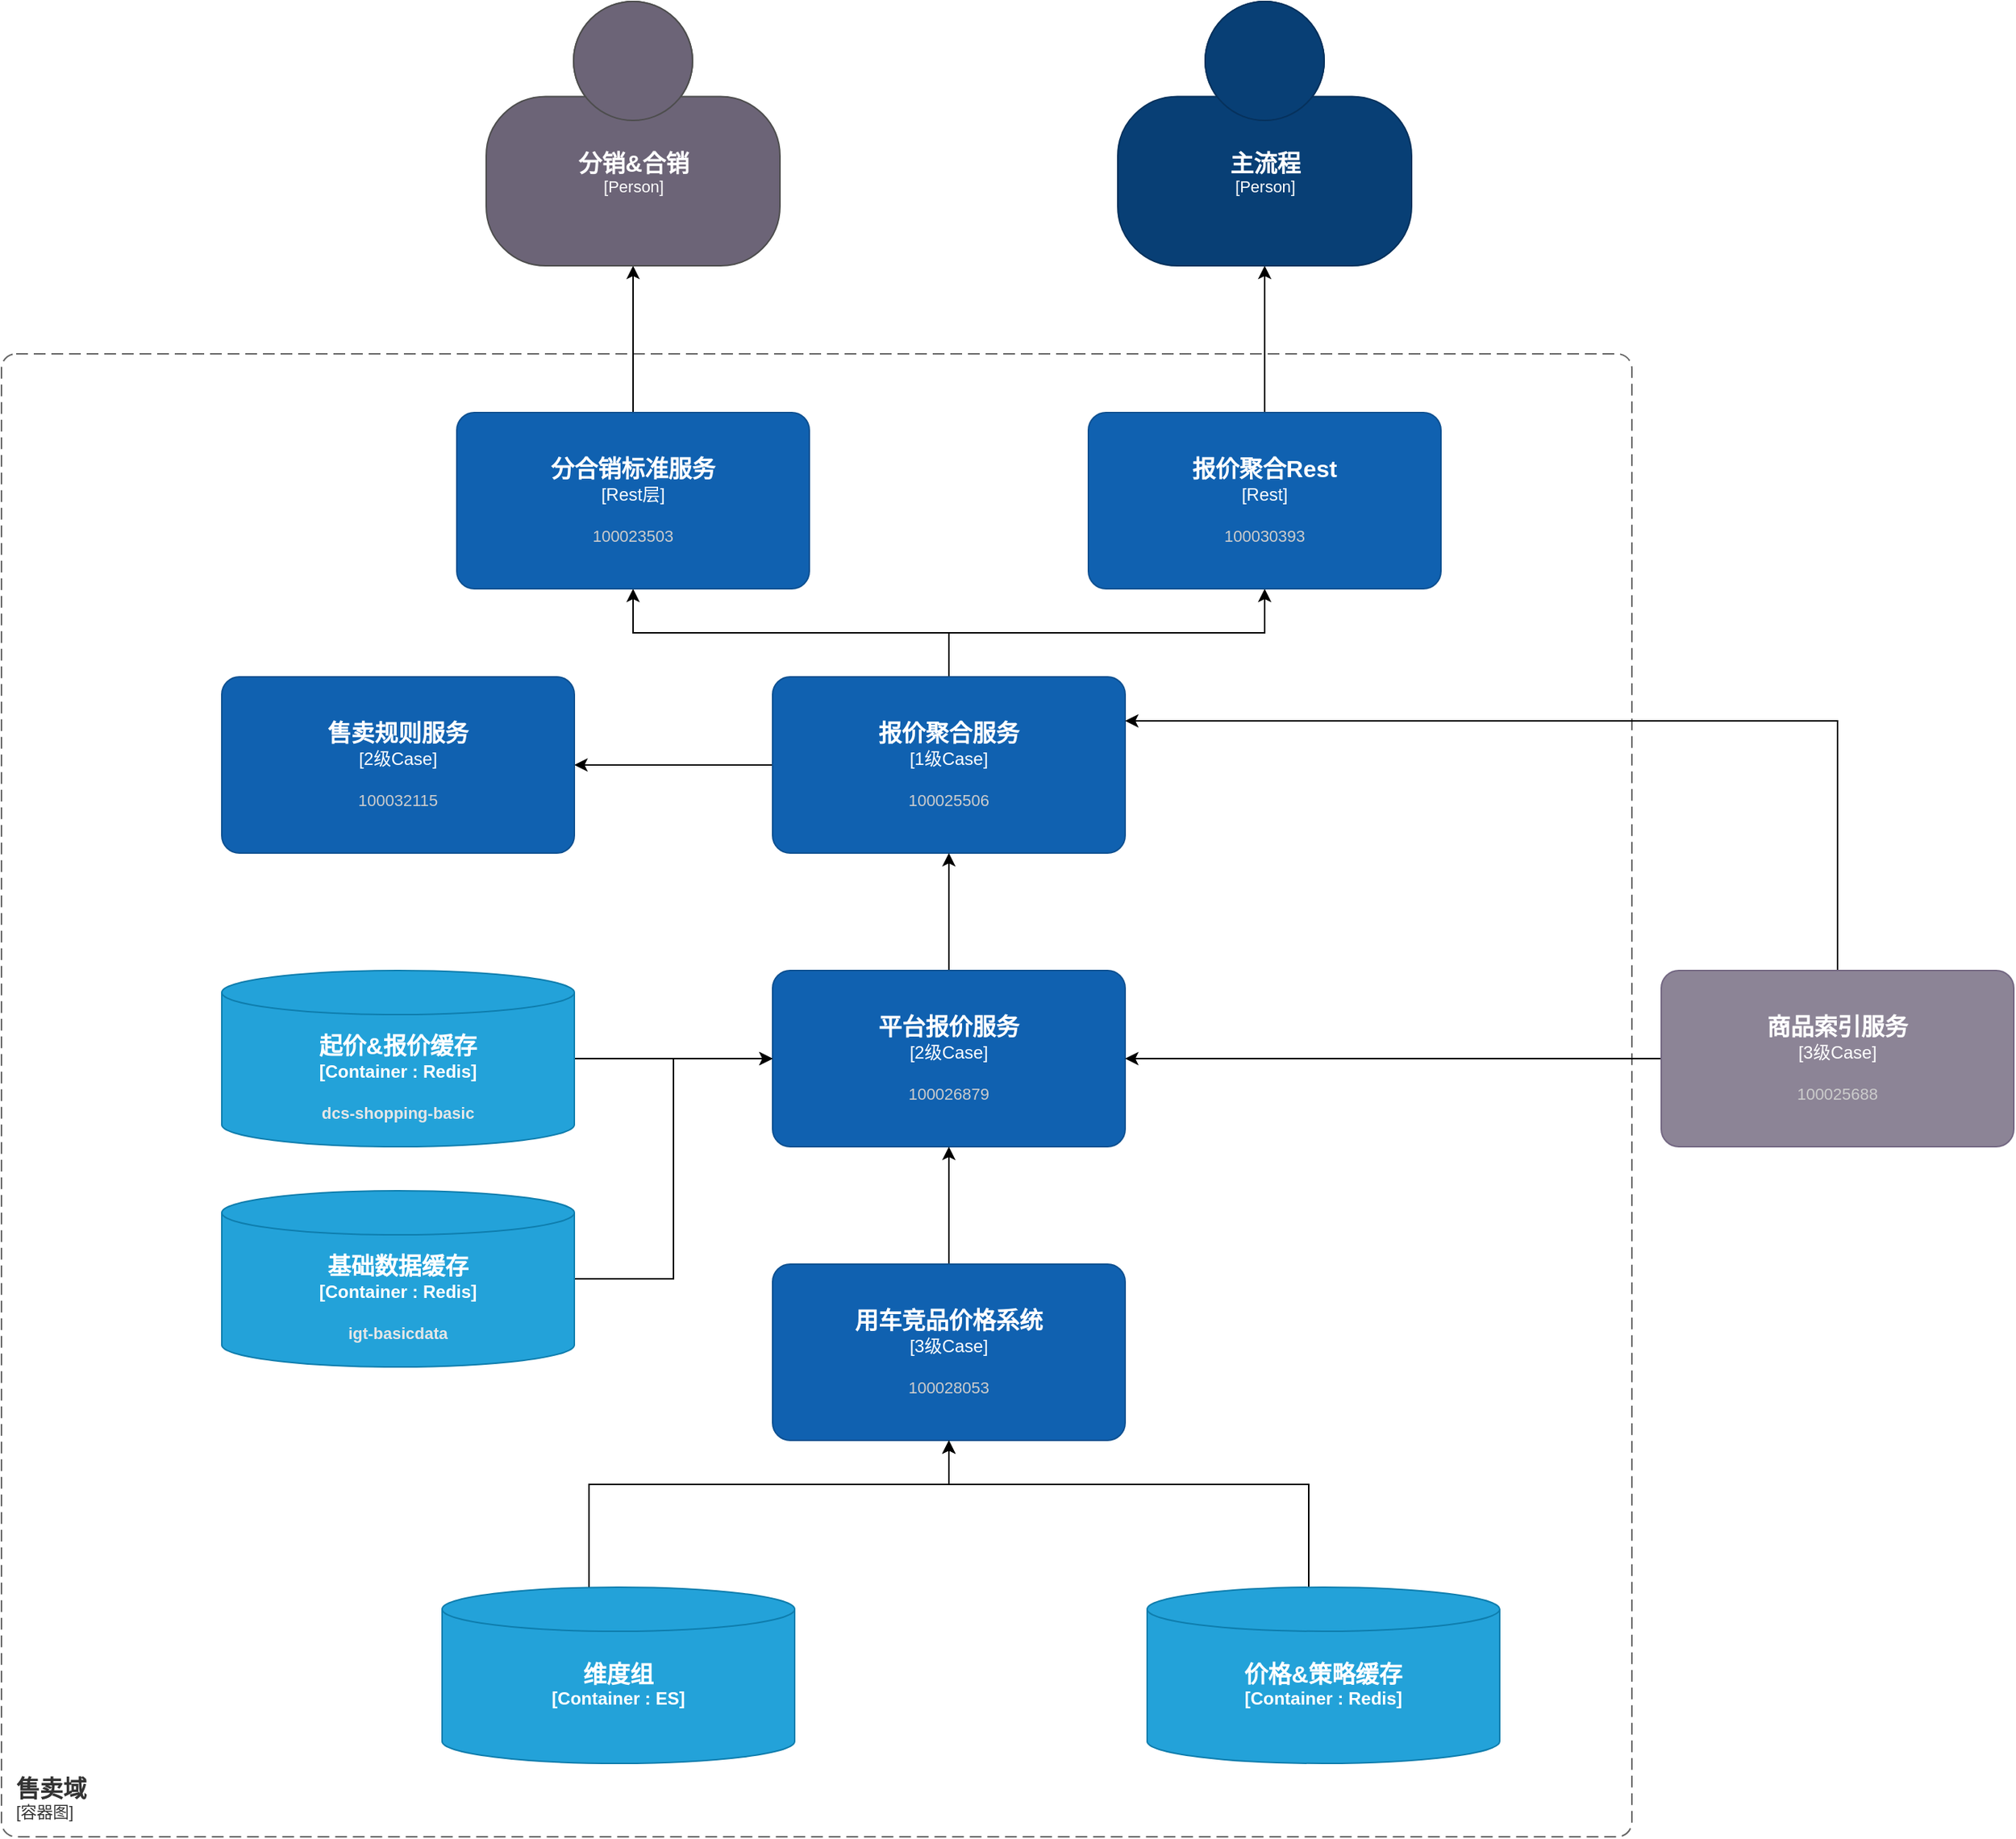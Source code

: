 <mxfile version="17.4.6" type="github" pages="4">
  <diagram id="ULr9he8bzYKg36-cf972" name="售卖">
    <mxGraphModel dx="2762" dy="1612" grid="1" gridSize="10" guides="1" tooltips="1" connect="1" arrows="1" fold="1" page="1" pageScale="1" pageWidth="1100" pageHeight="850" math="0" shadow="0">
      <root>
        <mxCell id="0" />
        <mxCell id="1" parent="0" />
        <object placeholders="1" c4Name="售卖域" c4Type="ContainerScopeBoundary" c4Application="容器图" label="&lt;font style=&quot;font-size: 16px&quot;&gt;&lt;b&gt;&lt;div style=&quot;text-align: left&quot;&gt;%c4Name%&lt;/div&gt;&lt;/b&gt;&lt;/font&gt;&lt;div style=&quot;text-align: left&quot;&gt;[%c4Application%]&lt;/div&gt;" id="02JjAv9x_ZWI1gP11cD4-1">
          <mxCell style="rounded=1;fontSize=11;whiteSpace=wrap;html=1;dashed=1;arcSize=20;fillColor=none;strokeColor=#666666;fontColor=#333333;labelBackgroundColor=none;align=left;verticalAlign=bottom;labelBorderColor=none;spacingTop=0;spacing=10;dashPattern=8 4;metaEdit=1;rotatable=0;perimeter=rectanglePerimeter;noLabel=0;labelPadding=0;allowArrows=0;connectable=0;expand=0;recursiveResize=0;editable=1;pointerEvents=0;absoluteArcSize=1;points=[[0.25,0,0],[0.5,0,0],[0.75,0,0],[1,0.25,0],[1,0.5,0],[1,0.75,0],[0.75,1,0],[0.5,1,0],[0.25,1,0],[0,0.75,0],[0,0.5,0],[0,0.25,0]];" parent="1" vertex="1">
            <mxGeometry x="-80" y="-40" width="1110" height="1010" as="geometry" />
          </mxCell>
        </object>
        <mxCell id="02JjAv9x_ZWI1gP11cD4-16" style="edgeStyle=orthogonalEdgeStyle;rounded=0;orthogonalLoop=1;jettySize=auto;html=1;" parent="1" source="02JjAv9x_ZWI1gP11cD4-2" target="02JjAv9x_ZWI1gP11cD4-5" edge="1">
          <mxGeometry relative="1" as="geometry" />
        </mxCell>
        <mxCell id="02JjAv9x_ZWI1gP11cD4-17" style="edgeStyle=orthogonalEdgeStyle;rounded=0;orthogonalLoop=1;jettySize=auto;html=1;" parent="1" source="02JjAv9x_ZWI1gP11cD4-2" target="02JjAv9x_ZWI1gP11cD4-4" edge="1">
          <mxGeometry relative="1" as="geometry" />
        </mxCell>
        <mxCell id="02JjAv9x_ZWI1gP11cD4-33" value="" style="edgeStyle=orthogonalEdgeStyle;rounded=0;orthogonalLoop=1;jettySize=auto;html=1;" parent="1" source="02JjAv9x_ZWI1gP11cD4-2" target="02JjAv9x_ZWI1gP11cD4-32" edge="1">
          <mxGeometry relative="1" as="geometry" />
        </mxCell>
        <object placeholders="1" c4Name="报价聚合服务" c4Type="1级Case" c4Description="100025506 " label="&lt;font style=&quot;font-size: 16px&quot;&gt;&lt;b&gt;%c4Name%&lt;/b&gt;&lt;/font&gt;&lt;div&gt;[%c4Type%]&lt;/div&gt;&lt;br&gt;&lt;div&gt;&lt;font style=&quot;font-size: 11px&quot;&gt;&lt;font color=&quot;#cccccc&quot;&gt;%c4Description%&lt;/font&gt;&lt;/div&gt;" id="02JjAv9x_ZWI1gP11cD4-2">
          <mxCell style="rounded=1;whiteSpace=wrap;html=1;labelBackgroundColor=none;fillColor=#1061B0;fontColor=#ffffff;align=center;arcSize=10;strokeColor=#0D5091;metaEdit=1;resizable=0;points=[[0.25,0,0],[0.5,0,0],[0.75,0,0],[1,0.25,0],[1,0.5,0],[1,0.75,0],[0.75,1,0],[0.5,1,0],[0.25,1,0],[0,0.75,0],[0,0.5,0],[0,0.25,0]];" parent="1" vertex="1">
            <mxGeometry x="445" y="180" width="240" height="120" as="geometry" />
          </mxCell>
        </object>
        <mxCell id="02JjAv9x_ZWI1gP11cD4-31" style="edgeStyle=orthogonalEdgeStyle;rounded=0;orthogonalLoop=1;jettySize=auto;html=1;exitX=0.5;exitY=0;exitDx=0;exitDy=0;exitPerimeter=0;" parent="1" source="02JjAv9x_ZWI1gP11cD4-4" target="02JjAv9x_ZWI1gP11cD4-6" edge="1">
          <mxGeometry relative="1" as="geometry" />
        </mxCell>
        <object placeholders="1" c4Name="分合销标准服务" c4Type="Rest层" c4Description="100023503" label="&lt;font style=&quot;font-size: 16px&quot;&gt;&lt;b&gt;%c4Name%&lt;/b&gt;&lt;/font&gt;&lt;div&gt;[%c4Type%]&lt;/div&gt;&lt;br&gt;&lt;div&gt;&lt;font style=&quot;font-size: 11px&quot;&gt;&lt;font color=&quot;#cccccc&quot;&gt;%c4Description%&lt;/font&gt;&lt;/div&gt;" id="02JjAv9x_ZWI1gP11cD4-4">
          <mxCell style="rounded=1;whiteSpace=wrap;html=1;labelBackgroundColor=none;fillColor=#1061B0;fontColor=#ffffff;align=center;arcSize=10;strokeColor=#0D5091;metaEdit=1;resizable=0;points=[[0.25,0,0],[0.5,0,0],[0.75,0,0],[1,0.25,0],[1,0.5,0],[1,0.75,0],[0.75,1,0],[0.5,1,0],[0.25,1,0],[0,0.75,0],[0,0.5,0],[0,0.25,0]];" parent="1" vertex="1">
            <mxGeometry x="230" width="240" height="120" as="geometry" />
          </mxCell>
        </object>
        <mxCell id="02JjAv9x_ZWI1gP11cD4-30" style="edgeStyle=orthogonalEdgeStyle;rounded=0;orthogonalLoop=1;jettySize=auto;html=1;" parent="1" source="02JjAv9x_ZWI1gP11cD4-5" target="02JjAv9x_ZWI1gP11cD4-7" edge="1">
          <mxGeometry relative="1" as="geometry" />
        </mxCell>
        <object placeholders="1" c4Name="报价聚合Rest" c4Type="Rest" c4Description="100030393" label="&lt;font style=&quot;font-size: 16px&quot;&gt;&lt;b&gt;%c4Name%&lt;/b&gt;&lt;/font&gt;&lt;div&gt;[%c4Type%]&lt;/div&gt;&lt;br&gt;&lt;div&gt;&lt;font style=&quot;font-size: 11px&quot;&gt;&lt;font color=&quot;#cccccc&quot;&gt;%c4Description%&lt;/font&gt;&lt;/div&gt;" id="02JjAv9x_ZWI1gP11cD4-5">
          <mxCell style="rounded=1;whiteSpace=wrap;html=1;labelBackgroundColor=none;fillColor=#1061B0;fontColor=#ffffff;align=center;arcSize=10;strokeColor=#0D5091;metaEdit=1;resizable=0;points=[[0.25,0,0],[0.5,0,0],[0.75,0,0],[1,0.25,0],[1,0.5,0],[1,0.75,0],[0.75,1,0],[0.5,1,0],[0.25,1,0],[0,0.75,0],[0,0.5,0],[0,0.25,0]];" parent="1" vertex="1">
            <mxGeometry x="660" width="240" height="120" as="geometry" />
          </mxCell>
        </object>
        <object placeholders="1" c4Name="分销&amp;合销" c4Type="Person" c4Description="" label="&lt;font style=&quot;font-size: 16px&quot;&gt;&lt;b&gt;%c4Name%&lt;/b&gt;&lt;/font&gt;&lt;div&gt;[%c4Type%]&lt;/div&gt;&lt;br&gt;&lt;div&gt;&lt;font style=&quot;font-size: 11px&quot;&gt;&lt;font color=&quot;#cccccc&quot;&gt;%c4Description%&lt;/font&gt;&lt;/div&gt;" id="02JjAv9x_ZWI1gP11cD4-6">
          <mxCell style="html=1;fontSize=11;dashed=0;whitespace=wrap;fillColor=#6C6477;strokeColor=#4D4D4D;fontColor=#ffffff;shape=mxgraph.c4.person2;align=center;metaEdit=1;points=[[0.5,0,0],[1,0.5,0],[1,0.75,0],[0.75,1,0],[0.5,1,0],[0.25,1,0],[0,0.75,0],[0,0.5,0]];resizable=0;" parent="1" vertex="1">
            <mxGeometry x="250" y="-280" width="200" height="180" as="geometry" />
          </mxCell>
        </object>
        <object placeholders="1" c4Name="主流程" c4Type="Person" c4Description="" label="&lt;font style=&quot;font-size: 16px&quot;&gt;&lt;b&gt;%c4Name%&lt;/b&gt;&lt;/font&gt;&lt;div&gt;[%c4Type%]&lt;/div&gt;&lt;br&gt;&lt;div&gt;&lt;font style=&quot;font-size: 11px&quot;&gt;&lt;font color=&quot;#cccccc&quot;&gt;%c4Description%&lt;/font&gt;&lt;/div&gt;" id="02JjAv9x_ZWI1gP11cD4-7">
          <mxCell style="html=1;fontSize=11;dashed=0;whitespace=wrap;fillColor=#083F75;strokeColor=#06315C;fontColor=#ffffff;shape=mxgraph.c4.person2;align=center;metaEdit=1;points=[[0.5,0,0],[1,0.5,0],[1,0.75,0],[0.75,1,0],[0.5,1,0],[0.25,1,0],[0,0.75,0],[0,0.5,0]];resizable=0;" parent="1" vertex="1">
            <mxGeometry x="680" y="-280" width="200" height="180" as="geometry" />
          </mxCell>
        </object>
        <mxCell id="02JjAv9x_ZWI1gP11cD4-15" style="edgeStyle=orthogonalEdgeStyle;rounded=0;orthogonalLoop=1;jettySize=auto;html=1;exitX=0.5;exitY=0;exitDx=0;exitDy=0;exitPerimeter=0;" parent="1" source="02JjAv9x_ZWI1gP11cD4-10" target="02JjAv9x_ZWI1gP11cD4-2" edge="1">
          <mxGeometry relative="1" as="geometry" />
        </mxCell>
        <object placeholders="1" c4Name="平台报价服务" c4Type="2级Case" c4Description="100026879" label="&lt;font style=&quot;font-size: 16px&quot;&gt;&lt;b&gt;%c4Name%&lt;/b&gt;&lt;/font&gt;&lt;div&gt;[%c4Type%]&lt;/div&gt;&lt;br&gt;&lt;div&gt;&lt;font style=&quot;font-size: 11px&quot;&gt;&lt;font color=&quot;#cccccc&quot;&gt;%c4Description%&lt;/font&gt;&lt;/div&gt;" id="02JjAv9x_ZWI1gP11cD4-10">
          <mxCell style="rounded=1;whiteSpace=wrap;html=1;labelBackgroundColor=none;fillColor=#1061B0;fontColor=#ffffff;align=center;arcSize=10;strokeColor=#0D5091;metaEdit=1;resizable=0;points=[[0.25,0,0],[0.5,0,0],[0.75,0,0],[1,0.25,0],[1,0.5,0],[1,0.75,0],[0.75,1,0],[0.5,1,0],[0.25,1,0],[0,0.75,0],[0,0.5,0],[0,0.25,0]];" parent="1" vertex="1">
            <mxGeometry x="445" y="380" width="240" height="120" as="geometry" />
          </mxCell>
        </object>
        <mxCell id="02JjAv9x_ZWI1gP11cD4-13" style="edgeStyle=orthogonalEdgeStyle;rounded=0;orthogonalLoop=1;jettySize=auto;html=1;entryX=1;entryY=0.5;entryDx=0;entryDy=0;entryPerimeter=0;" parent="1" source="02JjAv9x_ZWI1gP11cD4-12" target="02JjAv9x_ZWI1gP11cD4-10" edge="1">
          <mxGeometry relative="1" as="geometry" />
        </mxCell>
        <mxCell id="02JjAv9x_ZWI1gP11cD4-14" style="edgeStyle=orthogonalEdgeStyle;rounded=0;orthogonalLoop=1;jettySize=auto;html=1;entryX=1;entryY=0.25;entryDx=0;entryDy=0;entryPerimeter=0;exitX=0.5;exitY=0;exitDx=0;exitDy=0;exitPerimeter=0;" parent="1" source="02JjAv9x_ZWI1gP11cD4-12" target="02JjAv9x_ZWI1gP11cD4-2" edge="1">
          <mxGeometry relative="1" as="geometry" />
        </mxCell>
        <object placeholders="1" c4Name="商品索引服务" c4Type="3级Case" c4Description="100025688" label="&lt;font style=&quot;font-size: 16px&quot;&gt;&lt;b&gt;%c4Name%&lt;/b&gt;&lt;/font&gt;&lt;div&gt;[%c4Type%]&lt;/div&gt;&lt;br&gt;&lt;div&gt;&lt;font style=&quot;font-size: 11px&quot;&gt;&lt;font color=&quot;#cccccc&quot;&gt;%c4Description%&lt;/font&gt;&lt;/div&gt;" id="02JjAv9x_ZWI1gP11cD4-12">
          <mxCell style="rounded=1;whiteSpace=wrap;html=1;labelBackgroundColor=none;fillColor=#8C8496;fontColor=#ffffff;align=center;arcSize=10;strokeColor=#736782;metaEdit=1;resizable=0;points=[[0.25,0,0],[0.5,0,0],[0.75,0,0],[1,0.25,0],[1,0.5,0],[1,0.75,0],[0.75,1,0],[0.5,1,0],[0.25,1,0],[0,0.75,0],[0,0.5,0],[0,0.25,0]];" parent="1" vertex="1">
            <mxGeometry x="1050" y="380" width="240" height="120" as="geometry" />
          </mxCell>
        </object>
        <mxCell id="02JjAv9x_ZWI1gP11cD4-23" style="edgeStyle=orthogonalEdgeStyle;rounded=0;orthogonalLoop=1;jettySize=auto;html=1;entryX=0.5;entryY=1;entryDx=0;entryDy=0;entryPerimeter=0;" parent="1" source="02JjAv9x_ZWI1gP11cD4-18" target="02JjAv9x_ZWI1gP11cD4-10" edge="1">
          <mxGeometry relative="1" as="geometry" />
        </mxCell>
        <object placeholders="1" c4Name="用车竞品价格系统" c4Type="3级Case" c4Description="100028053" label="&lt;font style=&quot;font-size: 16px&quot;&gt;&lt;b&gt;%c4Name%&lt;/b&gt;&lt;/font&gt;&lt;div&gt;[%c4Type%]&lt;/div&gt;&lt;br&gt;&lt;div&gt;&lt;font style=&quot;font-size: 11px&quot;&gt;&lt;font color=&quot;#cccccc&quot;&gt;%c4Description%&lt;/font&gt;&lt;/div&gt;" id="02JjAv9x_ZWI1gP11cD4-18">
          <mxCell style="rounded=1;whiteSpace=wrap;html=1;labelBackgroundColor=none;fillColor=#1061B0;fontColor=#ffffff;align=center;arcSize=10;strokeColor=#0D5091;metaEdit=1;resizable=0;points=[[0.25,0,0],[0.5,0,0],[0.75,0,0],[1,0.25,0],[1,0.5,0],[1,0.75,0],[0.75,1,0],[0.5,1,0],[0.25,1,0],[0,0.75,0],[0,0.5,0],[0,0.25,0]];" parent="1" vertex="1">
            <mxGeometry x="445" y="580" width="240" height="120" as="geometry" />
          </mxCell>
        </object>
        <mxCell id="02JjAv9x_ZWI1gP11cD4-22" style="edgeStyle=orthogonalEdgeStyle;rounded=0;orthogonalLoop=1;jettySize=auto;html=1;" parent="1" source="02JjAv9x_ZWI1gP11cD4-20" target="02JjAv9x_ZWI1gP11cD4-10" edge="1">
          <mxGeometry relative="1" as="geometry" />
        </mxCell>
        <object placeholders="1" c4Type="起价&amp;报价缓存" c4Container="Container " c4Technology="Redis" c4Description="dcs-shopping-basic" label="&lt;font style=&quot;font-size: 16px&quot;&gt;&lt;b&gt;%c4Type%&lt;/font&gt;&lt;div&gt;[%c4Container%:&amp;nbsp;%c4Technology%]&lt;/div&gt;&lt;br&gt;&lt;div&gt;&lt;font style=&quot;font-size: 11px&quot;&gt;&lt;font color=&quot;#E6E6E6&quot;&gt;%c4Description%&lt;/font&gt;&lt;/div&gt;" id="02JjAv9x_ZWI1gP11cD4-20">
          <mxCell style="shape=cylinder3;size=15;whiteSpace=wrap;html=1;boundedLbl=1;rounded=0;labelBackgroundColor=none;fillColor=#23A2D9;fontSize=12;fontColor=#ffffff;align=center;strokeColor=#0E7DAD;metaEdit=1;points=[[0.5,0,0],[1,0.25,0],[1,0.5,0],[1,0.75,0],[0.5,1,0],[0,0.75,0],[0,0.5,0],[0,0.25,0]];resizable=0;" parent="1" vertex="1">
            <mxGeometry x="70" y="380" width="240" height="120" as="geometry" />
          </mxCell>
        </object>
        <mxCell id="02JjAv9x_ZWI1gP11cD4-26" style="edgeStyle=orthogonalEdgeStyle;rounded=0;orthogonalLoop=1;jettySize=auto;html=1;" parent="1" source="02JjAv9x_ZWI1gP11cD4-24" target="02JjAv9x_ZWI1gP11cD4-18" edge="1">
          <mxGeometry relative="1" as="geometry">
            <Array as="points">
              <mxPoint x="320" y="730" />
              <mxPoint x="565" y="730" />
            </Array>
          </mxGeometry>
        </mxCell>
        <object placeholders="1" c4Type="维度组" c4Container="Container " c4Technology="ES" c4Description="" label="&lt;font style=&quot;font-size: 16px&quot;&gt;&lt;b&gt;%c4Type%&lt;/font&gt;&lt;div&gt;[%c4Container%:&amp;nbsp;%c4Technology%]&lt;/div&gt;&lt;br&gt;&lt;div&gt;&lt;font style=&quot;font-size: 11px&quot;&gt;&lt;font color=&quot;#E6E6E6&quot;&gt;%c4Description%&lt;/font&gt;&lt;/div&gt;" id="02JjAv9x_ZWI1gP11cD4-24">
          <mxCell style="shape=cylinder3;size=15;whiteSpace=wrap;html=1;boundedLbl=1;rounded=0;labelBackgroundColor=none;fillColor=#23A2D9;fontSize=12;fontColor=#ffffff;align=center;strokeColor=#0E7DAD;metaEdit=1;points=[[0.5,0,0],[1,0.25,0],[1,0.5,0],[1,0.75,0],[0.5,1,0],[0,0.75,0],[0,0.5,0],[0,0.25,0]];resizable=0;" parent="1" vertex="1">
            <mxGeometry x="220" y="800" width="240" height="120" as="geometry" />
          </mxCell>
        </object>
        <mxCell id="02JjAv9x_ZWI1gP11cD4-27" style="edgeStyle=orthogonalEdgeStyle;rounded=0;orthogonalLoop=1;jettySize=auto;html=1;" parent="1" source="02JjAv9x_ZWI1gP11cD4-25" target="02JjAv9x_ZWI1gP11cD4-18" edge="1">
          <mxGeometry relative="1" as="geometry">
            <Array as="points">
              <mxPoint x="810" y="730" />
              <mxPoint x="565" y="730" />
            </Array>
          </mxGeometry>
        </mxCell>
        <object placeholders="1" c4Type="价格&amp;策略缓存" c4Container="Container " c4Technology="Redis" c4Description="" label="&lt;font style=&quot;font-size: 16px&quot;&gt;&lt;b&gt;%c4Type%&lt;/font&gt;&lt;div&gt;[%c4Container%:&amp;nbsp;%c4Technology%]&lt;/div&gt;&lt;br&gt;&lt;div&gt;&lt;font style=&quot;font-size: 11px&quot;&gt;&lt;font color=&quot;#E6E6E6&quot;&gt;%c4Description%&lt;/font&gt;&lt;/div&gt;" id="02JjAv9x_ZWI1gP11cD4-25">
          <mxCell style="shape=cylinder3;size=15;whiteSpace=wrap;html=1;boundedLbl=1;rounded=0;labelBackgroundColor=none;fillColor=#23A2D9;fontSize=12;fontColor=#ffffff;align=center;strokeColor=#0E7DAD;metaEdit=1;points=[[0.5,0,0],[1,0.25,0],[1,0.5,0],[1,0.75,0],[0.5,1,0],[0,0.75,0],[0,0.5,0],[0,0.25,0]];resizable=0;" parent="1" vertex="1">
            <mxGeometry x="700" y="800" width="240" height="120" as="geometry" />
          </mxCell>
        </object>
        <mxCell id="02JjAv9x_ZWI1gP11cD4-29" style="edgeStyle=orthogonalEdgeStyle;rounded=0;orthogonalLoop=1;jettySize=auto;html=1;entryX=0;entryY=0.5;entryDx=0;entryDy=0;entryPerimeter=0;" parent="1" source="02JjAv9x_ZWI1gP11cD4-28" target="02JjAv9x_ZWI1gP11cD4-10" edge="1">
          <mxGeometry relative="1" as="geometry" />
        </mxCell>
        <object placeholders="1" c4Type="基础数据缓存" c4Container="Container " c4Technology="Redis" c4Description="igt-basicdata" label="&lt;font style=&quot;font-size: 16px&quot;&gt;&lt;b&gt;%c4Type%&lt;/font&gt;&lt;div&gt;[%c4Container%:&amp;nbsp;%c4Technology%]&lt;/div&gt;&lt;br&gt;&lt;div&gt;&lt;font style=&quot;font-size: 11px&quot;&gt;&lt;font color=&quot;#E6E6E6&quot;&gt;%c4Description%&lt;/font&gt;&lt;/div&gt;" id="02JjAv9x_ZWI1gP11cD4-28">
          <mxCell style="shape=cylinder3;size=15;whiteSpace=wrap;html=1;boundedLbl=1;rounded=0;labelBackgroundColor=none;fillColor=#23A2D9;fontSize=12;fontColor=#ffffff;align=center;strokeColor=#0E7DAD;metaEdit=1;points=[[0.5,0,0],[1,0.25,0],[1,0.5,0],[1,0.75,0],[0.5,1,0],[0,0.75,0],[0,0.5,0],[0,0.25,0]];resizable=0;" parent="1" vertex="1">
            <mxGeometry x="70" y="530" width="240" height="120" as="geometry" />
          </mxCell>
        </object>
        <object placeholders="1" c4Name="售卖规则服务" c4Type="2级Case" c4Description="100032115" label="&lt;font style=&quot;font-size: 16px&quot;&gt;&lt;b&gt;%c4Name%&lt;/b&gt;&lt;/font&gt;&lt;div&gt;[%c4Type%]&lt;/div&gt;&lt;br&gt;&lt;div&gt;&lt;font style=&quot;font-size: 11px&quot;&gt;&lt;font color=&quot;#cccccc&quot;&gt;%c4Description%&lt;/font&gt;&lt;/div&gt;" id="02JjAv9x_ZWI1gP11cD4-32">
          <mxCell style="rounded=1;whiteSpace=wrap;html=1;labelBackgroundColor=none;fillColor=#1061B0;fontColor=#ffffff;align=center;arcSize=10;strokeColor=#0D5091;metaEdit=1;resizable=0;points=[[0.25,0,0],[0.5,0,0],[0.75,0,0],[1,0.25,0],[1,0.5,0],[1,0.75,0],[0.75,1,0],[0.5,1,0],[0.25,1,0],[0,0.75,0],[0,0.5,0],[0,0.25,0]];" parent="1" vertex="1">
            <mxGeometry x="70" y="180" width="240" height="120" as="geometry" />
          </mxCell>
        </object>
      </root>
    </mxGraphModel>
  </diagram>
  <diagram name="售卖上云" id="rUuttjEvb9gJXDwoxkAD">
    <mxGraphModel dx="2762" dy="1612" grid="1" gridSize="10" guides="1" tooltips="1" connect="1" arrows="1" fold="1" page="1" pageScale="1" pageWidth="1100" pageHeight="850" math="0" shadow="0">
      <root>
        <mxCell id="yWsnA2hpRPMM7yK7ewgN-0" />
        <mxCell id="yWsnA2hpRPMM7yK7ewgN-1" parent="yWsnA2hpRPMM7yK7ewgN-0" />
        <object placeholders="1" c4Name="售卖域" c4Type="ContainerScopeBoundary" c4Application="容器图" label="&lt;font style=&quot;font-size: 16px&quot;&gt;&lt;b&gt;&lt;div style=&quot;text-align: left&quot;&gt;%c4Name%&lt;/div&gt;&lt;/b&gt;&lt;/font&gt;&lt;div style=&quot;text-align: left&quot;&gt;[%c4Application%]&lt;/div&gt;" id="yWsnA2hpRPMM7yK7ewgN-2">
          <mxCell style="rounded=1;fontSize=11;whiteSpace=wrap;html=1;dashed=1;arcSize=20;fillColor=none;strokeColor=#666666;fontColor=#333333;labelBackgroundColor=none;align=left;verticalAlign=bottom;labelBorderColor=none;spacingTop=0;spacing=10;dashPattern=8 4;metaEdit=1;rotatable=0;perimeter=rectanglePerimeter;noLabel=0;labelPadding=0;allowArrows=0;connectable=0;expand=0;recursiveResize=0;editable=1;pointerEvents=0;absoluteArcSize=1;points=[[0.25,0,0],[0.5,0,0],[0.75,0,0],[1,0.25,0],[1,0.5,0],[1,0.75,0],[0.75,1,0],[0.5,1,0],[0.25,1,0],[0,0.75,0],[0,0.5,0],[0,0.25,0]];" parent="yWsnA2hpRPMM7yK7ewgN-1" vertex="1">
            <mxGeometry x="-110" y="-40" width="1350" height="780" as="geometry" />
          </mxCell>
        </object>
        <mxCell id="yWsnA2hpRPMM7yK7ewgN-3" style="edgeStyle=orthogonalEdgeStyle;rounded=0;orthogonalLoop=1;jettySize=auto;html=1;" parent="yWsnA2hpRPMM7yK7ewgN-1" source="yWsnA2hpRPMM7yK7ewgN-6" target="yWsnA2hpRPMM7yK7ewgN-10" edge="1">
          <mxGeometry relative="1" as="geometry" />
        </mxCell>
        <mxCell id="yWsnA2hpRPMM7yK7ewgN-4" style="edgeStyle=orthogonalEdgeStyle;rounded=0;orthogonalLoop=1;jettySize=auto;html=1;" parent="yWsnA2hpRPMM7yK7ewgN-1" source="yWsnA2hpRPMM7yK7ewgN-6" target="yWsnA2hpRPMM7yK7ewgN-8" edge="1">
          <mxGeometry relative="1" as="geometry" />
        </mxCell>
        <mxCell id="yWsnA2hpRPMM7yK7ewgN-5" value="" style="edgeStyle=orthogonalEdgeStyle;rounded=0;orthogonalLoop=1;jettySize=auto;html=1;" parent="yWsnA2hpRPMM7yK7ewgN-1" source="yWsnA2hpRPMM7yK7ewgN-6" target="yWsnA2hpRPMM7yK7ewgN-28" edge="1">
          <mxGeometry relative="1" as="geometry" />
        </mxCell>
        <object placeholders="1" c4Name="报价聚合服务" c4Type="需要上云" c4Description="100025506 " label="&lt;font style=&quot;font-size: 16px&quot;&gt;&lt;b&gt;%c4Name%&lt;/b&gt;&lt;/font&gt;&lt;div&gt;[%c4Type%]&lt;/div&gt;&lt;br&gt;&lt;div&gt;&lt;font style=&quot;font-size: 11px&quot;&gt;&lt;font color=&quot;#cccccc&quot;&gt;%c4Description%&lt;/font&gt;&lt;/div&gt;" id="yWsnA2hpRPMM7yK7ewgN-6">
          <mxCell style="rounded=1;whiteSpace=wrap;html=1;labelBackgroundColor=none;fillColor=#1061B0;fontColor=#ffffff;align=center;arcSize=10;strokeColor=#0D5091;metaEdit=1;resizable=0;points=[[0.25,0,0],[0.5,0,0],[0.75,0,0],[1,0.25,0],[1,0.5,0],[1,0.75,0],[0.75,1,0],[0.5,1,0],[0.25,1,0],[0,0.75,0],[0,0.5,0],[0,0.25,0]];" parent="yWsnA2hpRPMM7yK7ewgN-1" vertex="1">
            <mxGeometry x="445" y="180" width="240" height="120" as="geometry" />
          </mxCell>
        </object>
        <mxCell id="yWsnA2hpRPMM7yK7ewgN-7" style="edgeStyle=orthogonalEdgeStyle;rounded=0;orthogonalLoop=1;jettySize=auto;html=1;exitX=0.5;exitY=0;exitDx=0;exitDy=0;exitPerimeter=0;" parent="yWsnA2hpRPMM7yK7ewgN-1" source="yWsnA2hpRPMM7yK7ewgN-8" target="yWsnA2hpRPMM7yK7ewgN-11" edge="1">
          <mxGeometry relative="1" as="geometry" />
        </mxCell>
        <object placeholders="1" c4Name="分合销标准服务" c4Type="Rest层" c4Description="100023503" label="&lt;font style=&quot;font-size: 16px&quot;&gt;&lt;b&gt;%c4Name%&lt;/b&gt;&lt;/font&gt;&lt;div&gt;[%c4Type%]&lt;/div&gt;&lt;br&gt;&lt;div&gt;&lt;font style=&quot;font-size: 11px&quot;&gt;&lt;font color=&quot;#cccccc&quot;&gt;%c4Description%&lt;/font&gt;&lt;/div&gt;" id="yWsnA2hpRPMM7yK7ewgN-8">
          <mxCell style="rounded=1;whiteSpace=wrap;html=1;labelBackgroundColor=none;fillColor=#1061B0;fontColor=#ffffff;align=center;arcSize=10;strokeColor=#0D5091;metaEdit=1;resizable=0;points=[[0.25,0,0],[0.5,0,0],[0.75,0,0],[1,0.25,0],[1,0.5,0],[1,0.75,0],[0.75,1,0],[0.5,1,0],[0.25,1,0],[0,0.75,0],[0,0.5,0],[0,0.25,0]];" parent="yWsnA2hpRPMM7yK7ewgN-1" vertex="1">
            <mxGeometry x="230" width="240" height="120" as="geometry" />
          </mxCell>
        </object>
        <mxCell id="yWsnA2hpRPMM7yK7ewgN-9" style="edgeStyle=orthogonalEdgeStyle;rounded=0;orthogonalLoop=1;jettySize=auto;html=1;" parent="yWsnA2hpRPMM7yK7ewgN-1" source="yWsnA2hpRPMM7yK7ewgN-10" target="yWsnA2hpRPMM7yK7ewgN-12" edge="1">
          <mxGeometry relative="1" as="geometry" />
        </mxCell>
        <object placeholders="1" c4Name="报价聚合Rest" c4Type="需要上云" c4Description="100011694" label="&lt;font style=&quot;font-size: 16px&quot;&gt;&lt;b&gt;%c4Name%&lt;/b&gt;&lt;/font&gt;&lt;div&gt;[%c4Type%]&lt;/div&gt;&lt;br&gt;&lt;div&gt;&lt;font style=&quot;font-size: 11px&quot;&gt;&lt;font color=&quot;#cccccc&quot;&gt;%c4Description%&lt;/font&gt;&lt;/div&gt;" id="yWsnA2hpRPMM7yK7ewgN-10">
          <mxCell style="rounded=1;whiteSpace=wrap;html=1;labelBackgroundColor=none;fillColor=#1061B0;fontColor=#ffffff;align=center;arcSize=10;strokeColor=#0D5091;metaEdit=1;resizable=0;points=[[0.25,0,0],[0.5,0,0],[0.75,0,0],[1,0.25,0],[1,0.5,0],[1,0.75,0],[0.75,1,0],[0.5,1,0],[0.25,1,0],[0,0.75,0],[0,0.5,0],[0,0.25,0]];" parent="yWsnA2hpRPMM7yK7ewgN-1" vertex="1">
            <mxGeometry x="660" width="240" height="120" as="geometry" />
          </mxCell>
        </object>
        <object placeholders="1" c4Name="分销&amp;合销" c4Type="Person" c4Description="" label="&lt;font style=&quot;font-size: 16px&quot;&gt;&lt;b&gt;%c4Name%&lt;/b&gt;&lt;/font&gt;&lt;div&gt;[%c4Type%]&lt;/div&gt;&lt;br&gt;&lt;div&gt;&lt;font style=&quot;font-size: 11px&quot;&gt;&lt;font color=&quot;#cccccc&quot;&gt;%c4Description%&lt;/font&gt;&lt;/div&gt;" id="yWsnA2hpRPMM7yK7ewgN-11">
          <mxCell style="html=1;fontSize=11;dashed=0;whitespace=wrap;fillColor=#6C6477;strokeColor=#4D4D4D;fontColor=#ffffff;shape=mxgraph.c4.person2;align=center;metaEdit=1;points=[[0.5,0,0],[1,0.5,0],[1,0.75,0],[0.75,1,0],[0.5,1,0],[0.25,1,0],[0,0.75,0],[0,0.5,0]];resizable=0;" parent="yWsnA2hpRPMM7yK7ewgN-1" vertex="1">
            <mxGeometry x="250" y="-240" width="200" height="180" as="geometry" />
          </mxCell>
        </object>
        <object placeholders="1" c4Name="主流程" c4Type="Person" c4Description="" label="&lt;font style=&quot;font-size: 16px&quot;&gt;&lt;b&gt;%c4Name%&lt;/b&gt;&lt;/font&gt;&lt;div&gt;[%c4Type%]&lt;/div&gt;&lt;br&gt;&lt;div&gt;&lt;font style=&quot;font-size: 11px&quot;&gt;&lt;font color=&quot;#cccccc&quot;&gt;%c4Description%&lt;/font&gt;&lt;/div&gt;" id="yWsnA2hpRPMM7yK7ewgN-12">
          <mxCell style="html=1;fontSize=11;dashed=0;whitespace=wrap;fillColor=#083F75;strokeColor=#06315C;fontColor=#ffffff;shape=mxgraph.c4.person2;align=center;metaEdit=1;points=[[0.5,0,0],[1,0.5,0],[1,0.75,0],[0.75,1,0],[0.5,1,0],[0.25,1,0],[0,0.75,0],[0,0.5,0]];resizable=0;" parent="yWsnA2hpRPMM7yK7ewgN-1" vertex="1">
            <mxGeometry x="680" y="-240" width="200" height="180" as="geometry" />
          </mxCell>
        </object>
        <mxCell id="yWsnA2hpRPMM7yK7ewgN-13" style="edgeStyle=orthogonalEdgeStyle;rounded=0;orthogonalLoop=1;jettySize=auto;html=1;exitX=0.5;exitY=0;exitDx=0;exitDy=0;exitPerimeter=0;" parent="yWsnA2hpRPMM7yK7ewgN-1" source="yWsnA2hpRPMM7yK7ewgN-14" edge="1">
          <mxGeometry relative="1" as="geometry">
            <mxPoint x="480" y="300" as="targetPoint" />
          </mxGeometry>
        </mxCell>
        <object placeholders="1" c4Name="平台报价服务" c4Type="需要上云" c4Description="100026879" label="&lt;font style=&quot;font-size: 16px&quot;&gt;&lt;b&gt;%c4Name%&lt;/b&gt;&lt;/font&gt;&lt;div&gt;[%c4Type%]&lt;/div&gt;&lt;br&gt;&lt;div&gt;&lt;font style=&quot;font-size: 11px&quot;&gt;&lt;font color=&quot;#cccccc&quot;&gt;%c4Description%&lt;/font&gt;&lt;/div&gt;" id="yWsnA2hpRPMM7yK7ewgN-14">
          <mxCell style="rounded=1;whiteSpace=wrap;html=1;labelBackgroundColor=none;fillColor=#1061B0;fontColor=#ffffff;align=center;arcSize=10;strokeColor=#0D5091;metaEdit=1;resizable=0;points=[[0.25,0,0],[0.5,0,0],[0.75,0,0],[1,0.25,0],[1,0.5,0],[1,0.75,0],[0.75,1,0],[0.5,1,0],[0.25,1,0],[0,0.75,0],[0,0.5,0],[0,0.25,0]];" parent="yWsnA2hpRPMM7yK7ewgN-1" vertex="1">
            <mxGeometry x="200" y="380" width="240" height="120" as="geometry" />
          </mxCell>
        </object>
        <mxCell id="yWsnA2hpRPMM7yK7ewgN-15" style="edgeStyle=orthogonalEdgeStyle;rounded=0;orthogonalLoop=1;jettySize=auto;html=1;entryX=1;entryY=0.5;entryDx=0;entryDy=0;entryPerimeter=0;" parent="yWsnA2hpRPMM7yK7ewgN-1" source="yWsnA2hpRPMM7yK7ewgN-17" target="yWsnA2hpRPMM7yK7ewgN-14" edge="1">
          <mxGeometry relative="1" as="geometry">
            <Array as="points">
              <mxPoint x="570" y="660" />
              <mxPoint x="570" y="440" />
            </Array>
          </mxGeometry>
        </mxCell>
        <mxCell id="yWsnA2hpRPMM7yK7ewgN-16" style="edgeStyle=orthogonalEdgeStyle;rounded=0;orthogonalLoop=1;jettySize=auto;html=1;exitX=0.5;exitY=0;exitDx=0;exitDy=0;exitPerimeter=0;" parent="yWsnA2hpRPMM7yK7ewgN-1" source="yWsnA2hpRPMM7yK7ewgN-17" edge="1">
          <mxGeometry relative="1" as="geometry">
            <mxPoint x="590" y="300" as="targetPoint" />
            <Array as="points">
              <mxPoint x="650" y="600" />
              <mxPoint x="650" y="340" />
              <mxPoint x="590" y="340" />
              <mxPoint x="590" y="300" />
            </Array>
          </mxGeometry>
        </mxCell>
        <mxCell id="PHsTzDgupJ2BhzA5rV6y-14" value="查询商品" style="edgeLabel;html=1;align=center;verticalAlign=middle;resizable=0;points=[];" parent="yWsnA2hpRPMM7yK7ewgN-16" vertex="1" connectable="0">
          <mxGeometry x="-0.428" y="-1" relative="1" as="geometry">
            <mxPoint as="offset" />
          </mxGeometry>
        </mxCell>
        <object placeholders="1" c4Name="商品索引服务" c4Type="不需要上云" c4Description="100025688" label="&lt;font style=&quot;font-size: 16px&quot;&gt;&lt;b&gt;%c4Name%&lt;/b&gt;&lt;/font&gt;&lt;div&gt;[%c4Type%]&lt;/div&gt;&lt;br&gt;&lt;div&gt;&lt;font style=&quot;font-size: 11px&quot;&gt;&lt;font color=&quot;#cccccc&quot;&gt;%c4Description%&lt;/font&gt;&lt;/div&gt;" id="yWsnA2hpRPMM7yK7ewgN-17">
          <mxCell style="rounded=1;whiteSpace=wrap;html=1;labelBackgroundColor=none;fillColor=#8C8496;fontColor=#ffffff;align=center;arcSize=10;strokeColor=#736782;metaEdit=1;resizable=0;points=[[0.25,0,0],[0.5,0,0],[0.75,0,0],[1,0.25,0],[1,0.5,0],[1,0.75,0],[0.75,1,0],[0.5,1,0],[0.25,1,0],[0,0.75,0],[0,0.5,0],[0,0.25,0]];" parent="yWsnA2hpRPMM7yK7ewgN-1" vertex="1">
            <mxGeometry x="590" y="600" width="240" height="120" as="geometry" />
          </mxCell>
        </object>
        <mxCell id="yWsnA2hpRPMM7yK7ewgN-18" style="edgeStyle=orthogonalEdgeStyle;rounded=0;orthogonalLoop=1;jettySize=auto;html=1;entryX=0.5;entryY=1;entryDx=0;entryDy=0;entryPerimeter=0;" parent="yWsnA2hpRPMM7yK7ewgN-1" source="yWsnA2hpRPMM7yK7ewgN-19" target="yWsnA2hpRPMM7yK7ewgN-14" edge="1">
          <mxGeometry relative="1" as="geometry">
            <Array as="points">
              <mxPoint x="130" y="550" />
              <mxPoint x="320" y="550" />
            </Array>
          </mxGeometry>
        </mxCell>
        <object placeholders="1" c4Name="用车竞品价格系统" c4Type="3级Case" c4Description="100028053" label="&lt;font style=&quot;font-size: 16px&quot;&gt;&lt;b&gt;%c4Name%&lt;/b&gt;&lt;/font&gt;&lt;div&gt;[%c4Type%]&lt;/div&gt;&lt;br&gt;&lt;div&gt;&lt;font style=&quot;font-size: 11px&quot;&gt;&lt;font color=&quot;#cccccc&quot;&gt;%c4Description%&lt;/font&gt;&lt;/div&gt;" id="yWsnA2hpRPMM7yK7ewgN-19">
          <mxCell style="rounded=1;whiteSpace=wrap;html=1;labelBackgroundColor=none;fillColor=#1061B0;fontColor=#ffffff;align=center;arcSize=10;strokeColor=#0D5091;metaEdit=1;resizable=0;points=[[0.25,0,0],[0.5,0,0],[0.75,0,0],[1,0.25,0],[1,0.5,0],[1,0.75,0],[0.75,1,0],[0.5,1,0],[0.25,1,0],[0,0.75,0],[0,0.5,0],[0,0.25,0]];" parent="yWsnA2hpRPMM7yK7ewgN-1" vertex="1">
            <mxGeometry x="10" y="590" width="240" height="120" as="geometry" />
          </mxCell>
        </object>
        <mxCell id="yWsnA2hpRPMM7yK7ewgN-20" style="edgeStyle=orthogonalEdgeStyle;rounded=0;orthogonalLoop=1;jettySize=auto;html=1;" parent="yWsnA2hpRPMM7yK7ewgN-1" source="yWsnA2hpRPMM7yK7ewgN-21" target="yWsnA2hpRPMM7yK7ewgN-14" edge="1">
          <mxGeometry relative="1" as="geometry" />
        </mxCell>
        <object placeholders="1" c4Type="起价&amp;报价缓存" c4Container="Container " c4Technology="Redis 需要上云" c4Description="dcs-shopping-basic" label="&lt;font style=&quot;font-size: 16px&quot;&gt;&lt;b&gt;%c4Type%&lt;/font&gt;&lt;div&gt;[%c4Container%:&amp;nbsp;%c4Technology%]&lt;/div&gt;&lt;br&gt;&lt;div&gt;&lt;font style=&quot;font-size: 11px&quot;&gt;&lt;font color=&quot;#E6E6E6&quot;&gt;%c4Description%&lt;/font&gt;&lt;/div&gt;" id="yWsnA2hpRPMM7yK7ewgN-21">
          <mxCell style="shape=cylinder3;size=15;whiteSpace=wrap;html=1;boundedLbl=1;rounded=0;labelBackgroundColor=none;fillColor=#23A2D9;fontSize=12;fontColor=#ffffff;align=center;strokeColor=#0E7DAD;metaEdit=1;points=[[0.5,0,0],[1,0.25,0],[1,0.5,0],[1,0.75,0],[0.5,1,0],[0,0.75,0],[0,0.5,0],[0,0.25,0]];resizable=0;" parent="yWsnA2hpRPMM7yK7ewgN-1" vertex="1">
            <mxGeometry x="-90" y="380" width="240" height="120" as="geometry" />
          </mxCell>
        </object>
        <object placeholders="1" c4Name="售卖规则服务" c4Type="2级Case" c4Description="100032115" label="&lt;font style=&quot;font-size: 16px&quot;&gt;&lt;b&gt;%c4Name%&lt;/b&gt;&lt;/font&gt;&lt;div&gt;[%c4Type%]&lt;/div&gt;&lt;br&gt;&lt;div&gt;&lt;font style=&quot;font-size: 11px&quot;&gt;&lt;font color=&quot;#cccccc&quot;&gt;%c4Description%&lt;/font&gt;&lt;/div&gt;" id="yWsnA2hpRPMM7yK7ewgN-28">
          <mxCell style="rounded=1;whiteSpace=wrap;html=1;labelBackgroundColor=none;fillColor=#1061B0;fontColor=#ffffff;align=center;arcSize=10;strokeColor=#0D5091;metaEdit=1;resizable=0;points=[[0.25,0,0],[0.5,0,0],[0.75,0,0],[1,0.25,0],[1,0.5,0],[1,0.75,0],[0.75,1,0],[0.5,1,0],[0.25,1,0],[0,0.75,0],[0,0.5,0],[0,0.25,0]];" parent="yWsnA2hpRPMM7yK7ewgN-1" vertex="1">
            <mxGeometry x="70" y="180" width="240" height="120" as="geometry" />
          </mxCell>
        </object>
        <mxCell id="PHsTzDgupJ2BhzA5rV6y-3" style="edgeStyle=orthogonalEdgeStyle;rounded=0;orthogonalLoop=1;jettySize=auto;html=1;entryX=0.5;entryY=1;entryDx=0;entryDy=0;entryPerimeter=0;" parent="yWsnA2hpRPMM7yK7ewgN-1" source="PHsTzDgupJ2BhzA5rV6y-0" target="yWsnA2hpRPMM7yK7ewgN-14" edge="1">
          <mxGeometry relative="1" as="geometry" />
        </mxCell>
        <mxCell id="PHsTzDgupJ2BhzA5rV6y-5" value="" style="edgeStyle=orthogonalEdgeStyle;rounded=0;orthogonalLoop=1;jettySize=auto;html=1;entryX=0.5;entryY=0;entryDx=0;entryDy=0;entryPerimeter=0;" parent="yWsnA2hpRPMM7yK7ewgN-1" source="PHsTzDgupJ2BhzA5rV6y-0" target="PHsTzDgupJ2BhzA5rV6y-6" edge="1">
          <mxGeometry relative="1" as="geometry">
            <mxPoint x="740" y="790" as="targetPoint" />
          </mxGeometry>
        </mxCell>
        <object placeholders="1" c4Name="用车活动营销系统" c4Type="需要上云" c4Description="100016433" label="&lt;font style=&quot;font-size: 16px&quot;&gt;&lt;b&gt;%c4Name%&lt;/b&gt;&lt;/font&gt;&lt;div&gt;[%c4Type%]&lt;/div&gt;&lt;br&gt;&lt;div&gt;&lt;font style=&quot;font-size: 11px&quot;&gt;&lt;font color=&quot;#cccccc&quot;&gt;%c4Description%&lt;/font&gt;&lt;/div&gt;" id="PHsTzDgupJ2BhzA5rV6y-0">
          <mxCell style="rounded=1;whiteSpace=wrap;html=1;labelBackgroundColor=none;fillColor=#1061B0;fontColor=#ffffff;align=center;arcSize=10;strokeColor=#0D5091;metaEdit=1;resizable=0;points=[[0.25,0,0],[0.5,0,0],[0.75,0,0],[1,0.25,0],[1,0.5,0],[1,0.75,0],[0.75,1,0],[0.5,1,0],[0.25,1,0],[0,0.75,0],[0,0.5,0],[0,0.25,0]];" parent="yWsnA2hpRPMM7yK7ewgN-1" vertex="1">
            <mxGeometry x="310" y="600" width="240" height="120" as="geometry" />
          </mxCell>
        </object>
        <object placeholders="1" c4Name="两车优惠券系统" c4Type="外部系统 需要上云" c4Description="100018854" label="&lt;font style=&quot;font-size: 16px&quot;&gt;&lt;b&gt;%c4Name%&lt;/b&gt;&lt;/font&gt;&lt;div&gt;[%c4Type%]&lt;/div&gt;&lt;br&gt;&lt;div&gt;&lt;font style=&quot;font-size: 11px&quot;&gt;&lt;font color=&quot;#cccccc&quot;&gt;%c4Description%&lt;/font&gt;&lt;/div&gt;" id="PHsTzDgupJ2BhzA5rV6y-6">
          <mxCell style="rounded=1;whiteSpace=wrap;html=1;labelBackgroundColor=none;fillColor=#8C8496;fontColor=#ffffff;align=center;arcSize=10;strokeColor=#736782;metaEdit=1;resizable=0;points=[[0.25,0,0],[0.5,0,0],[0.75,0,0],[1,0.25,0],[1,0.5,0],[1,0.75,0],[0.75,1,0],[0.5,1,0],[0.25,1,0],[0,0.75,0],[0,0.5,0],[0,0.25,0]];" parent="yWsnA2hpRPMM7yK7ewgN-1" vertex="1">
            <mxGeometry x="310" y="760" width="240" height="120" as="geometry" />
          </mxCell>
        </object>
        <mxCell id="PHsTzDgupJ2BhzA5rV6y-9" style="edgeStyle=orthogonalEdgeStyle;rounded=0;orthogonalLoop=1;jettySize=auto;html=1;entryX=1;entryY=0.5;entryDx=0;entryDy=0;entryPerimeter=0;" parent="yWsnA2hpRPMM7yK7ewgN-1" source="PHsTzDgupJ2BhzA5rV6y-8" target="yWsnA2hpRPMM7yK7ewgN-6" edge="1">
          <mxGeometry relative="1" as="geometry">
            <mxPoint x="850" y="330" as="sourcePoint" />
            <Array as="points">
              <mxPoint x="850" y="240" />
            </Array>
          </mxGeometry>
        </mxCell>
        <object placeholders="1" c4Type="售卖聚合缓存" c4Container="Container " c4Technology="Redis" c4Description="dcs-shopping-aggregation" label="&lt;font style=&quot;font-size: 16px&quot;&gt;&lt;b&gt;%c4Type%&lt;/font&gt;&lt;div&gt;[%c4Container%:&amp;nbsp;%c4Technology%]&lt;/div&gt;&lt;br&gt;&lt;div&gt;&lt;font style=&quot;font-size: 11px&quot;&gt;&lt;font color=&quot;#E6E6E6&quot;&gt;%c4Description%&lt;/font&gt;&lt;/div&gt;" id="PHsTzDgupJ2BhzA5rV6y-8">
          <mxCell style="shape=cylinder3;size=15;whiteSpace=wrap;html=1;boundedLbl=1;rounded=0;labelBackgroundColor=none;fillColor=#23A2D9;fontSize=12;fontColor=#ffffff;align=center;strokeColor=#0E7DAD;metaEdit=1;points=[[0.5,0,0],[1,0.25,0],[1,0.5,0],[1,0.75,0],[0.5,1,0],[0,0.75,0],[0,0.5,0],[0,0.25,0]];resizable=0;" parent="yWsnA2hpRPMM7yK7ewgN-1" vertex="1">
            <mxGeometry x="730" y="280" width="240" height="120" as="geometry" />
          </mxCell>
        </object>
        <mxCell id="PHsTzDgupJ2BhzA5rV6y-12" style="edgeStyle=orthogonalEdgeStyle;rounded=0;orthogonalLoop=1;jettySize=auto;html=1;" parent="yWsnA2hpRPMM7yK7ewgN-1" source="PHsTzDgupJ2BhzA5rV6y-11" target="yWsnA2hpRPMM7yK7ewgN-6" edge="1">
          <mxGeometry relative="1" as="geometry">
            <Array as="points">
              <mxPoint x="990" y="540" />
              <mxPoint x="710" y="540" />
              <mxPoint x="710" y="270" />
            </Array>
          </mxGeometry>
        </mxCell>
        <mxCell id="PHsTzDgupJ2BhzA5rV6y-13" value="路径规划" style="edgeLabel;html=1;align=center;verticalAlign=middle;resizable=0;points=[];" parent="PHsTzDgupJ2BhzA5rV6y-12" vertex="1" connectable="0">
          <mxGeometry x="-0.569" y="-2" relative="1" as="geometry">
            <mxPoint as="offset" />
          </mxGeometry>
        </mxCell>
        <object placeholders="1" c4Name="地理服务" c4Type="不需要上云" c4Description="100006849" label="&lt;font style=&quot;font-size: 16px&quot;&gt;&lt;b&gt;%c4Name%&lt;/b&gt;&lt;/font&gt;&lt;div&gt;[%c4Type%]&lt;/div&gt;&lt;br&gt;&lt;div&gt;&lt;font style=&quot;font-size: 11px&quot;&gt;&lt;font color=&quot;#cccccc&quot;&gt;%c4Description%&lt;/font&gt;&lt;/div&gt;" id="PHsTzDgupJ2BhzA5rV6y-11">
          <mxCell style="rounded=1;whiteSpace=wrap;html=1;labelBackgroundColor=none;fillColor=#8C8496;fontColor=#ffffff;align=center;arcSize=10;strokeColor=#736782;metaEdit=1;resizable=0;points=[[0.25,0,0],[0.5,0,0],[0.75,0,0],[1,0.25,0],[1,0.5,0],[1,0.75,0],[0.75,1,0],[0.5,1,0],[0.25,1,0],[0,0.75,0],[0,0.5,0],[0,0.25,0]];" parent="yWsnA2hpRPMM7yK7ewgN-1" vertex="1">
            <mxGeometry x="870" y="600" width="240" height="120" as="geometry" />
          </mxCell>
        </object>
      </root>
    </mxGraphModel>
  </diagram>
  <diagram id="EPRMKSEMaAA7T8euCOGo" name="客服上云">
    <mxGraphModel dx="2489" dy="1931" grid="1" gridSize="10" guides="1" tooltips="1" connect="1" arrows="1" fold="1" page="1" pageScale="1" pageWidth="827" pageHeight="1169" math="0" shadow="0">
      <root>
        <mxCell id="0" />
        <mxCell id="1" parent="0" />
        <mxCell id="GEGbZZbwn5nNs-zZi230-76" style="edgeStyle=orthogonalEdgeStyle;rounded=0;orthogonalLoop=1;jettySize=auto;html=1;" parent="1" source="GEGbZZbwn5nNs-zZi230-1" target="GEGbZZbwn5nNs-zZi230-75" edge="1">
          <mxGeometry relative="1" as="geometry" />
        </mxCell>
        <object placeholders="1" c4Name="workbench-rest-service" c4Type="上云" c4Description="100026271" label="&lt;font style=&quot;font-size: 16px&quot;&gt;&lt;b&gt;%c4Name%&lt;/b&gt;&lt;/font&gt;&lt;div&gt;[%c4Type%]&lt;/div&gt;&lt;br&gt;&lt;div&gt;&lt;font style=&quot;font-size: 11px&quot;&gt;&lt;font color=&quot;#cccccc&quot;&gt;%c4Description%&lt;/font&gt;&lt;/div&gt;" id="GEGbZZbwn5nNs-zZi230-1">
          <mxCell style="rounded=1;whiteSpace=wrap;html=1;labelBackgroundColor=none;fillColor=#1061B0;fontColor=#ffffff;align=center;arcSize=10;strokeColor=#0D5091;metaEdit=1;resizable=0;points=[[0.25,0,0],[0.5,0,0],[0.75,0,0],[1,0.25,0],[1,0.5,0],[1,0.75,0],[0.75,1,0],[0.5,1,0],[0.25,1,0],[0,0.75,0],[0,0.5,0],[0,0.25,0]];" parent="1" vertex="1">
            <mxGeometry x="30" y="280" width="240" height="120" as="geometry" />
          </mxCell>
        </object>
        <object placeholders="1" c4Name="AWS" c4Type="SystemScopeBoundary" c4Application="工作台订单日志上云" label="&lt;font style=&quot;font-size: 16px&quot;&gt;&lt;b&gt;&lt;div style=&quot;text-align: left&quot;&gt;%c4Name%&lt;/div&gt;&lt;/b&gt;&lt;/font&gt;&lt;div style=&quot;text-align: left&quot;&gt;[%c4Application%]&lt;/div&gt;" id="GEGbZZbwn5nNs-zZi230-2">
          <mxCell style="rounded=1;fontSize=11;whiteSpace=wrap;html=1;dashed=1;arcSize=20;fillColor=none;strokeColor=#666666;fontColor=#333333;labelBackgroundColor=none;align=left;verticalAlign=bottom;labelBorderColor=none;spacingTop=0;spacing=10;dashPattern=8 4;metaEdit=1;rotatable=0;perimeter=rectanglePerimeter;noLabel=0;labelPadding=0;allowArrows=0;connectable=0;expand=0;recursiveResize=0;editable=1;pointerEvents=0;absoluteArcSize=1;points=[[0.25,0,0],[0.5,0,0],[0.75,0,0],[1,0.25,0],[1,0.5,0],[1,0.75,0],[0.75,1,0],[0.5,1,0],[0.25,1,0],[0,0.75,0],[0,0.5,0],[0,0.25,0]];" parent="1" vertex="1">
            <mxGeometry x="-370" y="90" width="660" height="860" as="geometry" />
          </mxCell>
        </object>
        <object placeholders="1" c4Name="Ctrip" c4Type="" c4Application="工作台订单日志上云" label="&lt;font style=&quot;font-size: 16px&quot;&gt;&lt;b&gt;&lt;div style=&quot;text-align: left&quot;&gt;%c4Name%&lt;/div&gt;&lt;/b&gt;&lt;/font&gt;&lt;div style=&quot;text-align: left&quot;&gt;[%c4Application%]&lt;/div&gt;" id="GEGbZZbwn5nNs-zZi230-6">
          <mxCell style="rounded=1;fontSize=11;whiteSpace=wrap;html=1;dashed=1;arcSize=20;fillColor=none;strokeColor=#666666;fontColor=#333333;labelBackgroundColor=none;align=left;verticalAlign=bottom;labelBorderColor=none;spacingTop=0;spacing=10;dashPattern=8 4;metaEdit=1;rotatable=0;perimeter=rectanglePerimeter;noLabel=0;labelPadding=0;allowArrows=0;connectable=0;expand=0;recursiveResize=0;editable=1;pointerEvents=0;absoluteArcSize=1;points=[[0.25,0,0],[0.5,0,0],[0.75,0,0],[1,0.25,0],[1,0.5,0],[1,0.75,0],[0.75,1,0],[0.5,1,0],[0.25,1,0],[0,0.75,0],[0,0.5,0],[0,0.25,0]];" parent="1" vertex="1">
            <mxGeometry x="490" y="80" width="620" height="870" as="geometry" />
          </mxCell>
        </object>
        <mxCell id="GEGbZZbwn5nNs-zZi230-7" style="edgeStyle=orthogonalEdgeStyle;rounded=0;orthogonalLoop=1;jettySize=auto;html=1;entryX=0.5;entryY=1;entryDx=0;entryDy=0;entryPerimeter=0;" parent="1" source="GEGbZZbwn5nNs-zZi230-8" target="GEGbZZbwn5nNs-zZi230-23" edge="1">
          <mxGeometry relative="1" as="geometry">
            <mxPoint x="900" y="500" as="targetPoint" />
          </mxGeometry>
        </mxCell>
        <mxCell id="GEGbZZbwn5nNs-zZi230-64" style="edgeStyle=orthogonalEdgeStyle;rounded=0;orthogonalLoop=1;jettySize=auto;html=1;" parent="1" source="GEGbZZbwn5nNs-zZi230-8" target="GEGbZZbwn5nNs-zZi230-59" edge="1">
          <mxGeometry relative="1" as="geometry" />
        </mxCell>
        <mxCell id="GEGbZZbwn5nNs-zZi230-67" value="B1：T用户订单信息同步" style="edgeLabel;html=1;align=center;verticalAlign=middle;resizable=0;points=[];" parent="GEGbZZbwn5nNs-zZi230-64" vertex="1" connectable="0">
          <mxGeometry x="0.36" y="1" relative="1" as="geometry">
            <mxPoint as="offset" />
          </mxGeometry>
        </mxCell>
        <object placeholders="1" c4Type="用车订单数据库" c4Container="mysql" c4Technology="igtOrderdb" c4Description="" label="&lt;font style=&quot;font-size: 16px&quot;&gt;&lt;b&gt;%c4Type%&lt;/font&gt;&lt;div&gt;[%c4Container%:&amp;nbsp;%c4Technology%]&lt;/div&gt;&lt;br&gt;&lt;div&gt;&lt;font style=&quot;font-size: 11px&quot;&gt;&lt;font color=&quot;#E6E6E6&quot;&gt;%c4Description%&lt;/font&gt;&lt;/div&gt;" id="GEGbZZbwn5nNs-zZi230-8">
          <mxCell style="shape=cylinder3;size=15;whiteSpace=wrap;html=1;boundedLbl=1;rounded=0;labelBackgroundColor=none;fillColor=#23A2D9;fontSize=12;fontColor=#ffffff;align=center;strokeColor=#0E7DAD;metaEdit=1;points=[[0.5,0,0],[1,0.25,0],[1,0.5,0],[1,0.75,0],[0.5,1,0],[0,0.75,0],[0,0.5,0],[0,0.25,0]];resizable=0;" parent="1" vertex="1">
            <mxGeometry x="820" y="600" width="240" height="120" as="geometry" />
          </mxCell>
        </object>
        <object placeholders="1" c4Name="国内客服" c4Type="Person" c4Description="" label="&lt;font style=&quot;font-size: 16px&quot;&gt;&lt;b&gt;%c4Name%&lt;/b&gt;&lt;/font&gt;&lt;div&gt;[%c4Type%]&lt;/div&gt;&lt;br&gt;&lt;div&gt;&lt;font style=&quot;font-size: 11px&quot;&gt;&lt;font color=&quot;#cccccc&quot;&gt;%c4Description%&lt;/font&gt;&lt;/div&gt;" id="GEGbZZbwn5nNs-zZi230-10">
          <mxCell style="html=1;fontSize=11;dashed=0;whitespace=wrap;fillColor=#083F75;strokeColor=#06315C;fontColor=#ffffff;shape=mxgraph.c4.person2;align=center;metaEdit=1;points=[[0.5,0,0],[1,0.5,0],[1,0.75,0],[0.75,1,0],[0.5,1,0],[0.25,1,0],[0,0.75,0],[0,0.5,0]];resizable=0;" parent="1" vertex="1">
            <mxGeometry x="840" y="-120" width="200" height="180" as="geometry" />
          </mxCell>
        </object>
        <mxCell id="GEGbZZbwn5nNs-zZi230-79" style="edgeStyle=orthogonalEdgeStyle;rounded=0;orthogonalLoop=1;jettySize=auto;html=1;" parent="1" source="GEGbZZbwn5nNs-zZi230-22" target="GEGbZZbwn5nNs-zZi230-78" edge="1">
          <mxGeometry relative="1" as="geometry" />
        </mxCell>
        <object placeholders="1" c4Name="workbench-rest-service" c4Type="不上云" c4Description="100026271" label="&lt;font style=&quot;font-size: 16px&quot;&gt;&lt;b&gt;%c4Name%&lt;/b&gt;&lt;/font&gt;&lt;div&gt;[%c4Type%]&lt;/div&gt;&lt;br&gt;&lt;div&gt;&lt;font style=&quot;font-size: 11px&quot;&gt;&lt;font color=&quot;#cccccc&quot;&gt;%c4Description%&lt;/font&gt;&lt;/div&gt;" id="GEGbZZbwn5nNs-zZi230-22">
          <mxCell style="rounded=1;whiteSpace=wrap;html=1;labelBackgroundColor=none;fillColor=#1061B0;fontColor=#ffffff;align=center;arcSize=10;strokeColor=#0D5091;metaEdit=1;resizable=0;points=[[0.25,0,0],[0.5,0,0],[0.75,0,0],[1,0.25,0],[1,0.5,0],[1,0.75,0],[0.75,1,0],[0.5,1,0],[0.25,1,0],[0,0.75,0],[0,0.5,0],[0,0.25,0]];" parent="1" vertex="1">
            <mxGeometry x="820" y="260" width="240" height="120" as="geometry" />
          </mxCell>
        </object>
        <mxCell id="GEGbZZbwn5nNs-zZi230-25" style="edgeStyle=orthogonalEdgeStyle;rounded=0;orthogonalLoop=1;jettySize=auto;html=1;" parent="1" source="GEGbZZbwn5nNs-zZi230-23" target="GEGbZZbwn5nNs-zZi230-22" edge="1">
          <mxGeometry relative="1" as="geometry">
            <Array as="points">
              <mxPoint x="940" y="390" />
              <mxPoint x="940" y="390" />
            </Array>
          </mxGeometry>
        </mxCell>
        <mxCell id="GEGbZZbwn5nNs-zZi230-38" value="C2: C订单信息查询" style="edgeLabel;html=1;align=center;verticalAlign=middle;resizable=0;points=[];" parent="GEGbZZbwn5nNs-zZi230-25" vertex="1" connectable="0">
          <mxGeometry x="0.236" y="-1" relative="1" as="geometry">
            <mxPoint as="offset" />
          </mxGeometry>
        </mxCell>
        <mxCell id="GEGbZZbwn5nNs-zZi230-34" style="edgeStyle=orthogonalEdgeStyle;rounded=0;orthogonalLoop=1;jettySize=auto;html=1;" parent="1" source="GEGbZZbwn5nNs-zZi230-23" target="GEGbZZbwn5nNs-zZi230-1" edge="1">
          <mxGeometry relative="1" as="geometry" />
        </mxCell>
        <mxCell id="GEGbZZbwn5nNs-zZi230-37" value="C1：T订单信息查询" style="edgeLabel;html=1;align=center;verticalAlign=middle;resizable=0;points=[];" parent="GEGbZZbwn5nNs-zZi230-34" vertex="1" connectable="0">
          <mxGeometry x="0.277" relative="1" as="geometry">
            <mxPoint as="offset" />
          </mxGeometry>
        </mxCell>
        <object placeholders="1" c4Name="igt-order-query-service" c4Type="订单查询服务" c4Description="100010261" label="&lt;font style=&quot;font-size: 16px&quot;&gt;&lt;b&gt;%c4Name%&lt;/b&gt;&lt;/font&gt;&lt;div&gt;[%c4Type%]&lt;/div&gt;&lt;br&gt;&lt;div&gt;&lt;font style=&quot;font-size: 11px&quot;&gt;&lt;font color=&quot;#cccccc&quot;&gt;%c4Description%&lt;/font&gt;&lt;/div&gt;" id="GEGbZZbwn5nNs-zZi230-23">
          <mxCell style="rounded=1;whiteSpace=wrap;html=1;labelBackgroundColor=none;fillColor=#8C8496;fontColor=#ffffff;align=center;arcSize=10;strokeColor=#736782;metaEdit=1;resizable=0;points=[[0.25,0,0],[0.5,0,0],[0.75,0,0],[1,0.25,0],[1,0.5,0],[1,0.75,0],[0.75,1,0],[0.5,1,0],[0.25,1,0],[0,0.75,0],[0,0.5,0],[0,0.25,0]];" parent="1" vertex="1">
            <mxGeometry x="820" y="430" width="240" height="120" as="geometry" />
          </mxCell>
        </object>
        <mxCell id="GEGbZZbwn5nNs-zZi230-28" style="edgeStyle=orthogonalEdgeStyle;rounded=0;orthogonalLoop=1;jettySize=auto;html=1;" parent="1" source="GEGbZZbwn5nNs-zZi230-24" target="GEGbZZbwn5nNs-zZi230-8" edge="1">
          <mxGeometry relative="1" as="geometry" />
        </mxCell>
        <mxCell id="GEGbZZbwn5nNs-zZi230-40" style="edgeStyle=orthogonalEdgeStyle;rounded=0;orthogonalLoop=1;jettySize=auto;html=1;entryX=1;entryY=0.5;entryDx=0;entryDy=0;entryPerimeter=0;" parent="1" source="GEGbZZbwn5nNs-zZi230-24" target="GEGbZZbwn5nNs-zZi230-39" edge="1">
          <mxGeometry relative="1" as="geometry">
            <Array as="points">
              <mxPoint x="1330" y="840" />
            </Array>
          </mxGeometry>
        </mxCell>
        <mxCell id="GEGbZZbwn5nNs-zZi230-41" value="QMQ 消息&lt;br&gt;A2： C订单变化" style="edgeLabel;html=1;align=center;verticalAlign=middle;resizable=0;points=[];" parent="GEGbZZbwn5nNs-zZi230-40" vertex="1" connectable="0">
          <mxGeometry x="-0.175" relative="1" as="geometry">
            <mxPoint as="offset" />
          </mxGeometry>
        </mxCell>
        <mxCell id="GEGbZZbwn5nNs-zZi230-48" style="edgeStyle=orthogonalEdgeStyle;rounded=0;orthogonalLoop=1;jettySize=auto;html=1;entryX=0.5;entryY=1;entryDx=0;entryDy=0;entryPerimeter=0;" parent="1" source="GEGbZZbwn5nNs-zZi230-24" target="GEGbZZbwn5nNs-zZi230-43" edge="1">
          <mxGeometry relative="1" as="geometry">
            <Array as="points">
              <mxPoint x="1400" y="980" />
              <mxPoint x="-160" y="980" />
            </Array>
          </mxGeometry>
        </mxCell>
        <mxCell id="GEGbZZbwn5nNs-zZi230-49" value="QMQ 消息&lt;br&gt;A1：Trip 订单变化" style="edgeLabel;html=1;align=center;verticalAlign=middle;resizable=0;points=[];" parent="GEGbZZbwn5nNs-zZi230-48" vertex="1" connectable="0">
          <mxGeometry x="-0.19" y="6" relative="1" as="geometry">
            <mxPoint x="157" y="-6" as="offset" />
          </mxGeometry>
        </mxCell>
        <mxCell id="GEGbZZbwn5nNs-zZi230-73" value="如果所处IDC是AWS，则消费T的订单" style="edgeLabel;html=1;align=center;verticalAlign=middle;resizable=0;points=[];" parent="GEGbZZbwn5nNs-zZi230-48" vertex="1" connectable="0">
          <mxGeometry x="0.69" relative="1" as="geometry">
            <mxPoint x="89" as="offset" />
          </mxGeometry>
        </mxCell>
        <object placeholders="1" c4Name="igt-order-process-service" c4Type="执行订单服务" c4Description="100010262" label="&lt;font style=&quot;font-size: 16px&quot;&gt;&lt;b&gt;%c4Name%&lt;/b&gt;&lt;/font&gt;&lt;div&gt;[%c4Type%]&lt;/div&gt;&lt;br&gt;&lt;div&gt;&lt;font style=&quot;font-size: 11px&quot;&gt;&lt;font color=&quot;#cccccc&quot;&gt;%c4Description%&lt;/font&gt;&lt;/div&gt;" id="GEGbZZbwn5nNs-zZi230-24">
          <mxCell style="rounded=1;whiteSpace=wrap;html=1;labelBackgroundColor=none;fillColor=#8C8496;fontColor=#ffffff;align=center;arcSize=10;strokeColor=#736782;metaEdit=1;resizable=0;points=[[0.25,0,0],[0.5,0,0],[0.75,0,0],[1,0.25,0],[1,0.5,0],[1,0.75,0],[0.75,1,0],[0.5,1,0],[0.25,1,0],[0,0.75,0],[0,0.5,0],[0,0.25,0]];" parent="1" vertex="1">
            <mxGeometry x="1200" y="600" width="240" height="120" as="geometry" />
          </mxCell>
        </object>
        <mxCell id="GEGbZZbwn5nNs-zZi230-27" style="edgeStyle=orthogonalEdgeStyle;rounded=0;orthogonalLoop=1;jettySize=auto;html=1;" parent="1" source="GEGbZZbwn5nNs-zZi230-26" target="GEGbZZbwn5nNs-zZi230-24" edge="1">
          <mxGeometry relative="1" as="geometry" />
        </mxCell>
        <object placeholders="1" c4Name="售卖域" c4Type="暂时不上云" c4Description="" label="&lt;font style=&quot;font-size: 16px&quot;&gt;&lt;b&gt;%c4Name%&lt;/b&gt;&lt;/font&gt;&lt;div&gt;[%c4Type%]&lt;/div&gt;&lt;br&gt;&lt;div&gt;&lt;font style=&quot;font-size: 11px&quot;&gt;&lt;font color=&quot;#cccccc&quot;&gt;%c4Description%&lt;/font&gt;&lt;/div&gt;" id="GEGbZZbwn5nNs-zZi230-26">
          <mxCell style="rounded=1;whiteSpace=wrap;html=1;labelBackgroundColor=none;fillColor=#8C8496;fontColor=#ffffff;align=center;arcSize=10;strokeColor=#736782;metaEdit=1;resizable=0;points=[[0.25,0,0],[0.5,0,0],[0.75,0,0],[1,0.25,0],[1,0.5,0],[1,0.75,0],[0.75,1,0],[0.5,1,0],[0.25,1,0],[0,0.75,0],[0,0.5,0],[0,0.25,0]];" parent="1" vertex="1">
            <mxGeometry x="1200" y="380" width="240" height="120" as="geometry" />
          </mxCell>
        </object>
        <mxCell id="GEGbZZbwn5nNs-zZi230-30" style="edgeStyle=orthogonalEdgeStyle;rounded=0;orthogonalLoop=1;jettySize=auto;html=1;" parent="1" source="GEGbZZbwn5nNs-zZi230-29" target="GEGbZZbwn5nNs-zZi230-26" edge="1">
          <mxGeometry relative="1" as="geometry" />
        </mxCell>
        <object placeholders="1" c4Name="C端用户" c4Type="Person" c4Description="" label="&lt;font style=&quot;font-size: 16px&quot;&gt;&lt;b&gt;%c4Name%&lt;/b&gt;&lt;/font&gt;&lt;div&gt;[%c4Type%]&lt;/div&gt;&lt;br&gt;&lt;div&gt;&lt;font style=&quot;font-size: 11px&quot;&gt;&lt;font color=&quot;#cccccc&quot;&gt;%c4Description%&lt;/font&gt;&lt;/div&gt;" id="GEGbZZbwn5nNs-zZi230-29">
          <mxCell style="html=1;fontSize=11;dashed=0;whitespace=wrap;fillColor=#6C6477;strokeColor=#4D4D4D;fontColor=#ffffff;shape=mxgraph.c4.person2;align=center;metaEdit=1;points=[[0.5,0,0],[1,0.5,0],[1,0.75,0],[0.75,1,0],[0.5,1,0],[0.25,1,0],[0,0.75,0],[0,0.5,0]];resizable=0;" parent="1" vertex="1">
            <mxGeometry x="1220" y="110" width="200" height="180" as="geometry" />
          </mxCell>
        </object>
        <object placeholders="1" c4Name="海外客服" c4Type="Person" c4Description="" label="&lt;font style=&quot;font-size: 16px&quot;&gt;&lt;b&gt;%c4Name%&lt;/b&gt;&lt;/font&gt;&lt;div&gt;[%c4Type%]&lt;/div&gt;&lt;br&gt;&lt;div&gt;&lt;font style=&quot;font-size: 11px&quot;&gt;&lt;font color=&quot;#cccccc&quot;&gt;%c4Description%&lt;/font&gt;&lt;/div&gt;" id="GEGbZZbwn5nNs-zZi230-32">
          <mxCell style="html=1;fontSize=11;dashed=0;whitespace=wrap;fillColor=#083F75;strokeColor=#06315C;fontColor=#ffffff;shape=mxgraph.c4.person2;align=center;metaEdit=1;points=[[0.5,0,0],[1,0.5,0],[1,0.75,0],[0.75,1,0],[0.5,1,0],[0.25,1,0],[0,0.75,0],[0,0.5,0]];resizable=0;" parent="1" vertex="1">
            <mxGeometry x="50" y="-110" width="200" height="180" as="geometry" />
          </mxCell>
        </object>
        <mxCell id="GEGbZZbwn5nNs-zZi230-54" style="edgeStyle=orthogonalEdgeStyle;rounded=0;orthogonalLoop=1;jettySize=auto;html=1;" parent="1" source="GEGbZZbwn5nNs-zZi230-39" target="GEGbZZbwn5nNs-zZi230-51" edge="1">
          <mxGeometry relative="1" as="geometry" />
        </mxCell>
        <mxCell id="GEGbZZbwn5nNs-zZi230-55" style="edgeStyle=orthogonalEdgeStyle;rounded=0;orthogonalLoop=1;jettySize=auto;html=1;" parent="1" source="GEGbZZbwn5nNs-zZi230-39" target="GEGbZZbwn5nNs-zZi230-8" edge="1">
          <mxGeometry relative="1" as="geometry" />
        </mxCell>
        <object placeholders="1" c4Name="dcs-order-offline-service" c4Type="不上云" c4Description="100022635" label="&lt;font style=&quot;font-size: 16px&quot;&gt;&lt;b&gt;%c4Name%&lt;/b&gt;&lt;/font&gt;&lt;div&gt;[%c4Type%]&lt;/div&gt;&lt;br&gt;&lt;div&gt;&lt;font style=&quot;font-size: 11px&quot;&gt;&lt;font color=&quot;#cccccc&quot;&gt;%c4Description%&lt;/font&gt;&lt;/div&gt;" id="GEGbZZbwn5nNs-zZi230-39">
          <mxCell style="rounded=1;whiteSpace=wrap;html=1;labelBackgroundColor=none;fillColor=#1061B0;fontColor=#ffffff;align=center;arcSize=10;strokeColor=#0D5091;metaEdit=1;resizable=0;points=[[0.25,0,0],[0.5,0,0],[0.75,0,0],[1,0.25,0],[1,0.5,0],[1,0.75,0],[0.75,1,0],[0.5,1,0],[0.25,1,0],[0,0.75,0],[0,0.5,0],[0,0.25,0]];" parent="1" vertex="1">
            <mxGeometry x="820" y="780" width="240" height="120" as="geometry" />
          </mxCell>
        </object>
        <mxCell id="GEGbZZbwn5nNs-zZi230-60" style="edgeStyle=orthogonalEdgeStyle;rounded=0;orthogonalLoop=1;jettySize=auto;html=1;entryX=0;entryY=0.75;entryDx=0;entryDy=0;entryPerimeter=0;" parent="1" source="GEGbZZbwn5nNs-zZi230-43" target="GEGbZZbwn5nNs-zZi230-52" edge="1">
          <mxGeometry relative="1" as="geometry">
            <Array as="points">
              <mxPoint x="-120" y="870" />
            </Array>
          </mxGeometry>
        </mxCell>
        <mxCell id="GEGbZZbwn5nNs-zZi230-61" value="A1：T订单操作写入" style="edgeLabel;html=1;align=center;verticalAlign=middle;resizable=0;points=[];" parent="GEGbZZbwn5nNs-zZi230-60" vertex="1" connectable="0">
          <mxGeometry x="0.165" y="-1" relative="1" as="geometry">
            <mxPoint as="offset" />
          </mxGeometry>
        </mxCell>
        <mxCell id="GEGbZZbwn5nNs-zZi230-65" style="edgeStyle=orthogonalEdgeStyle;rounded=0;orthogonalLoop=1;jettySize=auto;html=1;entryX=0;entryY=0.25;entryDx=0;entryDy=0;entryPerimeter=0;" parent="1" source="GEGbZZbwn5nNs-zZi230-43" target="GEGbZZbwn5nNs-zZi230-1" edge="1">
          <mxGeometry relative="1" as="geometry">
            <Array as="points">
              <mxPoint x="-130" y="310" />
            </Array>
          </mxGeometry>
        </mxCell>
        <mxCell id="GEGbZZbwn5nNs-zZi230-68" value="C1：T订单操作信息读取" style="edgeLabel;html=1;align=center;verticalAlign=middle;resizable=0;points=[];" parent="GEGbZZbwn5nNs-zZi230-65" vertex="1" connectable="0">
          <mxGeometry x="-0.587" y="3" relative="1" as="geometry">
            <mxPoint as="offset" />
          </mxGeometry>
        </mxCell>
        <object placeholders="1" c4Name="dcs-order-offline-service" c4Type="上云" c4Description="100022635" label="&lt;font style=&quot;font-size: 16px&quot;&gt;&lt;b&gt;%c4Name%&lt;/b&gt;&lt;/font&gt;&lt;div&gt;[%c4Type%]&lt;/div&gt;&lt;br&gt;&lt;div&gt;&lt;font style=&quot;font-size: 11px&quot;&gt;&lt;font color=&quot;#cccccc&quot;&gt;%c4Description%&lt;/font&gt;&lt;/div&gt;" id="GEGbZZbwn5nNs-zZi230-43">
          <mxCell style="rounded=1;whiteSpace=wrap;html=1;labelBackgroundColor=none;fillColor=#1061B0;fontColor=#ffffff;align=center;arcSize=10;strokeColor=#0D5091;metaEdit=1;resizable=0;points=[[0.25,0,0],[0.5,0,0],[0.75,0,0],[1,0.25,0],[1,0.5,0],[1,0.75,0],[0.75,1,0],[0.5,1,0],[0.25,1,0],[0,0.75,0],[0,0.5,0],[0,0.25,0]];" parent="1" vertex="1">
            <mxGeometry x="-280" y="610" width="240" height="120" as="geometry" />
          </mxCell>
        </object>
        <mxCell id="GEGbZZbwn5nNs-zZi230-71" style="edgeStyle=orthogonalEdgeStyle;rounded=0;orthogonalLoop=1;jettySize=auto;html=1;" parent="1" source="GEGbZZbwn5nNs-zZi230-51" target="GEGbZZbwn5nNs-zZi230-52" edge="1">
          <mxGeometry relative="1" as="geometry" />
        </mxCell>
        <mxCell id="GEGbZZbwn5nNs-zZi230-72" value="B1： T用户订单操作信息同步" style="edgeLabel;html=1;align=center;verticalAlign=middle;resizable=0;points=[];" parent="GEGbZZbwn5nNs-zZi230-71" vertex="1" connectable="0">
          <mxGeometry x="-0.152" relative="1" as="geometry">
            <mxPoint as="offset" />
          </mxGeometry>
        </mxCell>
        <object placeholders="1" c4Type="工作台数据库" c4Container="mysql" c4Technology="dcsworkbenchdb" c4Description="" label="&lt;font style=&quot;font-size: 16px&quot;&gt;&lt;b&gt;%c4Type%&lt;/font&gt;&lt;div&gt;[%c4Container%:&amp;nbsp;%c4Technology%]&lt;/div&gt;&lt;br&gt;&lt;div&gt;&lt;font style=&quot;font-size: 11px&quot;&gt;&lt;font color=&quot;#E6E6E6&quot;&gt;%c4Description%&lt;/font&gt;&lt;/div&gt;" id="GEGbZZbwn5nNs-zZi230-51">
          <mxCell style="shape=cylinder3;size=15;whiteSpace=wrap;html=1;boundedLbl=1;rounded=0;labelBackgroundColor=none;fillColor=#23A2D9;fontSize=12;fontColor=#ffffff;align=center;strokeColor=#0E7DAD;metaEdit=1;points=[[0.5,0,0],[1,0.25,0],[1,0.5,0],[1,0.75,0],[0.5,1,0],[0,0.75,0],[0,0.5,0],[0,0.25,0]];resizable=0;" parent="1" vertex="1">
            <mxGeometry x="520" y="780" width="240" height="120" as="geometry" />
          </mxCell>
        </object>
        <mxCell id="GEGbZZbwn5nNs-zZi230-62" style="edgeStyle=orthogonalEdgeStyle;rounded=0;orthogonalLoop=1;jettySize=auto;html=1;exitX=0;exitY=0.25;exitDx=0;exitDy=0;exitPerimeter=0;entryX=0.845;entryY=1.002;entryDx=0;entryDy=0;entryPerimeter=0;" parent="1" edge="1">
          <mxGeometry relative="1" as="geometry">
            <mxPoint x="30" y="809.76" as="sourcePoint" />
            <mxPoint x="-67.2" y="730.0" as="targetPoint" />
          </mxGeometry>
        </mxCell>
        <mxCell id="GEGbZZbwn5nNs-zZi230-63" value="T订单操作读取" style="edgeLabel;html=1;align=center;verticalAlign=middle;resizable=0;points=[];" parent="GEGbZZbwn5nNs-zZi230-62" vertex="1" connectable="0">
          <mxGeometry x="-0.153" y="1" relative="1" as="geometry">
            <mxPoint as="offset" />
          </mxGeometry>
        </mxCell>
        <object placeholders="1" c4Type="工作台数据库" c4Container="mysql" c4Technology="dcsworkbenchdb" c4Description="上云" label="&lt;font style=&quot;font-size: 16px&quot;&gt;&lt;b&gt;%c4Type%&lt;/font&gt;&lt;div&gt;[%c4Container%:&amp;nbsp;%c4Technology%]&lt;/div&gt;&lt;br&gt;&lt;div&gt;&lt;font style=&quot;font-size: 11px&quot;&gt;&lt;font color=&quot;#E6E6E6&quot;&gt;%c4Description%&lt;/font&gt;&lt;/div&gt;" id="GEGbZZbwn5nNs-zZi230-52">
          <mxCell style="shape=cylinder3;size=15;whiteSpace=wrap;html=1;boundedLbl=1;rounded=0;labelBackgroundColor=none;fillColor=#23A2D9;fontSize=12;fontColor=#ffffff;align=center;strokeColor=#0E7DAD;metaEdit=1;points=[[0.5,0,0],[1,0.25,0],[1,0.5,0],[1,0.75,0],[0.5,1,0],[0,0.75,0],[0,0.5,0],[0,0.25,0]];resizable=0;" parent="1" vertex="1">
            <mxGeometry x="20" y="780" width="240" height="120" as="geometry" />
          </mxCell>
        </object>
        <mxCell id="GEGbZZbwn5nNs-zZi230-66" style="edgeStyle=orthogonalEdgeStyle;rounded=0;orthogonalLoop=1;jettySize=auto;html=1;" parent="1" source="GEGbZZbwn5nNs-zZi230-59" target="GEGbZZbwn5nNs-zZi230-1" edge="1">
          <mxGeometry relative="1" as="geometry">
            <Array as="points">
              <mxPoint x="90" y="550" />
              <mxPoint x="90" y="550" />
            </Array>
          </mxGeometry>
        </mxCell>
        <mxCell id="GEGbZZbwn5nNs-zZi230-70" value="C1： T订单其他相关信息" style="edgeLabel;html=1;align=center;verticalAlign=middle;resizable=0;points=[];" parent="GEGbZZbwn5nNs-zZi230-66" vertex="1" connectable="0">
          <mxGeometry x="-0.2" y="4" relative="1" as="geometry">
            <mxPoint as="offset" />
          </mxGeometry>
        </mxCell>
        <object placeholders="1" c4Type="用车订单数据库" c4Container="mysql" c4Technology="igtOrderdb" c4Description="上云" label="&lt;font style=&quot;font-size: 16px&quot;&gt;&lt;b&gt;%c4Type%&lt;/font&gt;&lt;div&gt;[%c4Container%:&amp;nbsp;%c4Technology%]&lt;/div&gt;&lt;br&gt;&lt;div&gt;&lt;font style=&quot;font-size: 11px&quot;&gt;&lt;font color=&quot;#E6E6E6&quot;&gt;%c4Description%&lt;/font&gt;&lt;/div&gt;" id="GEGbZZbwn5nNs-zZi230-59">
          <mxCell style="shape=cylinder3;size=15;whiteSpace=wrap;html=1;boundedLbl=1;rounded=0;labelBackgroundColor=none;fillColor=#23A2D9;fontSize=12;fontColor=#ffffff;align=center;strokeColor=#0E7DAD;metaEdit=1;points=[[0.5,0,0],[1,0.25,0],[1,0.5,0],[1,0.75,0],[0.5,1,0],[0,0.75,0],[0,0.5,0],[0,0.25,0]];resizable=0;" parent="1" vertex="1">
            <mxGeometry x="20" y="600" width="240" height="120" as="geometry" />
          </mxCell>
        </object>
        <mxCell id="GEGbZZbwn5nNs-zZi230-69" value="C1: T订单信息查询&lt;br&gt;C2: C订单信息查询" style="edgeLabel;html=1;align=center;verticalAlign=middle;resizable=0;points=[];" parent="1" vertex="1" connectable="0">
          <mxGeometry x="960" y="390.588" as="geometry">
            <mxPoint x="-28" y="191" as="offset" />
          </mxGeometry>
        </mxCell>
        <mxCell id="GEGbZZbwn5nNs-zZi230-77" style="edgeStyle=orthogonalEdgeStyle;rounded=0;orthogonalLoop=1;jettySize=auto;html=1;" parent="1" source="GEGbZZbwn5nNs-zZi230-75" target="GEGbZZbwn5nNs-zZi230-32" edge="1">
          <mxGeometry relative="1" as="geometry" />
        </mxCell>
        <object placeholders="1" c4Name="dcs-offline-workbench-order-application" c4Type="NODE 服务 上云" c4Description="100026279" label="&lt;font style=&quot;font-size: 16px&quot;&gt;&lt;b&gt;%c4Name%&lt;/b&gt;&lt;/font&gt;&lt;div&gt;[%c4Type%]&lt;/div&gt;&lt;br&gt;&lt;div&gt;&lt;font style=&quot;font-size: 11px&quot;&gt;&lt;font color=&quot;#cccccc&quot;&gt;%c4Description%&lt;/font&gt;&lt;/div&gt;" id="GEGbZZbwn5nNs-zZi230-75">
          <mxCell style="rounded=1;whiteSpace=wrap;html=1;labelBackgroundColor=none;fillColor=#1061B0;fontColor=#ffffff;align=center;arcSize=10;strokeColor=#0D5091;metaEdit=1;resizable=0;points=[[0.25,0,0],[0.5,0,0],[0.75,0,0],[1,0.25,0],[1,0.5,0],[1,0.75,0],[0.75,1,0],[0.5,1,0],[0.25,1,0],[0,0.75,0],[0,0.5,0],[0,0.25,0]];" parent="1" vertex="1">
            <mxGeometry x="30" y="110" width="240" height="120" as="geometry" />
          </mxCell>
        </object>
        <mxCell id="GEGbZZbwn5nNs-zZi230-80" style="edgeStyle=orthogonalEdgeStyle;rounded=0;orthogonalLoop=1;jettySize=auto;html=1;" parent="1" source="GEGbZZbwn5nNs-zZi230-78" target="GEGbZZbwn5nNs-zZi230-10" edge="1">
          <mxGeometry relative="1" as="geometry" />
        </mxCell>
        <object placeholders="1" c4Name="dcs-offline-workbench-order-application" c4Type="NODE 服务 不上云" c4Description="100026279" label="&lt;font style=&quot;font-size: 16px&quot;&gt;&lt;b&gt;%c4Name%&lt;/b&gt;&lt;/font&gt;&lt;div&gt;[%c4Type%]&lt;/div&gt;&lt;br&gt;&lt;div&gt;&lt;font style=&quot;font-size: 11px&quot;&gt;&lt;font color=&quot;#cccccc&quot;&gt;%c4Description%&lt;/font&gt;&lt;/div&gt;" id="GEGbZZbwn5nNs-zZi230-78">
          <mxCell style="rounded=1;whiteSpace=wrap;html=1;labelBackgroundColor=none;fillColor=#1061B0;fontColor=#ffffff;align=center;arcSize=10;strokeColor=#0D5091;metaEdit=1;resizable=0;points=[[0.25,0,0],[0.5,0,0],[0.75,0,0],[1,0.25,0],[1,0.5,0],[1,0.75,0],[0.75,1,0],[0.5,1,0],[0.25,1,0],[0,0.75,0],[0,0.5,0],[0,0.25,0]];" parent="1" vertex="1">
            <mxGeometry x="820" y="100" width="240" height="120" as="geometry" />
          </mxCell>
        </object>
      </root>
    </mxGraphModel>
  </diagram>
  <diagram id="TWmy7UfvPxCB54aO-pJU" name="Page-4">
    <mxGraphModel dx="1662" dy="762" grid="1" gridSize="10" guides="1" tooltips="1" connect="1" arrows="1" fold="1" page="1" pageScale="1" pageWidth="827" pageHeight="1169" math="0" shadow="0">
      <root>
        <mxCell id="0" />
        <mxCell id="1" parent="0" />
        <mxCell id="7jW-Ns2dShHHT_vimKMn-5" value="" style="edgeStyle=orthogonalEdgeStyle;rounded=0;orthogonalLoop=1;jettySize=auto;html=1;" edge="1" parent="1" source="7jW-Ns2dShHHT_vimKMn-1" target="7jW-Ns2dShHHT_vimKMn-4">
          <mxGeometry relative="1" as="geometry" />
        </mxCell>
        <mxCell id="7jW-Ns2dShHHT_vimKMn-1" value="项目/idev&lt;br&gt;&lt;br&gt;产品输出配置项&lt;br&gt;，配置范围" style="strokeWidth=2;html=1;shape=mxgraph.flowchart.start_1;whiteSpace=wrap;" vertex="1" parent="1">
          <mxGeometry x="270" y="220" width="130" height="80" as="geometry" />
        </mxCell>
        <mxCell id="7jW-Ns2dShHHT_vimKMn-7" value="" style="edgeStyle=orthogonalEdgeStyle;rounded=0;orthogonalLoop=1;jettySize=auto;html=1;" edge="1" parent="1" source="7jW-Ns2dShHHT_vimKMn-4" target="7jW-Ns2dShHHT_vimKMn-6">
          <mxGeometry relative="1" as="geometry" />
        </mxCell>
        <mxCell id="7jW-Ns2dShHHT_vimKMn-4" value="TO 对Form项&lt;br&gt;进行评审" style="whiteSpace=wrap;html=1;strokeWidth=2;" vertex="1" parent="1">
          <mxGeometry x="480" y="230" width="120" height="60" as="geometry" />
        </mxCell>
        <mxCell id="7jW-Ns2dShHHT_vimKMn-9" value="" style="edgeStyle=orthogonalEdgeStyle;rounded=0;orthogonalLoop=1;jettySize=auto;html=1;" edge="1" parent="1" source="7jW-Ns2dShHHT_vimKMn-6" target="7jW-Ns2dShHHT_vimKMn-8">
          <mxGeometry relative="1" as="geometry" />
        </mxCell>
        <mxCell id="7jW-Ns2dShHHT_vimKMn-6" value="研发配置测试环境schema以及数据" style="whiteSpace=wrap;html=1;strokeWidth=2;" vertex="1" parent="1">
          <mxGeometry x="480" y="350" width="120" height="60" as="geometry" />
        </mxCell>
        <mxCell id="7jW-Ns2dShHHT_vimKMn-12" value="" style="edgeStyle=orthogonalEdgeStyle;rounded=0;orthogonalLoop=1;jettySize=auto;html=1;" edge="1" parent="1" source="7jW-Ns2dShHHT_vimKMn-8" target="7jW-Ns2dShHHT_vimKMn-11">
          <mxGeometry relative="1" as="geometry" />
        </mxCell>
        <mxCell id="7jW-Ns2dShHHT_vimKMn-8" value="测试进行相关测试" style="whiteSpace=wrap;html=1;strokeWidth=2;" vertex="1" parent="1">
          <mxGeometry x="270" y="350" width="120" height="60" as="geometry" />
        </mxCell>
        <mxCell id="7jW-Ns2dShHHT_vimKMn-15" value="" style="edgeStyle=orthogonalEdgeStyle;rounded=0;orthogonalLoop=1;jettySize=auto;html=1;" edge="1" parent="1" source="7jW-Ns2dShHHT_vimKMn-11" target="7jW-Ns2dShHHT_vimKMn-14">
          <mxGeometry relative="1" as="geometry" />
        </mxCell>
        <mxCell id="7jW-Ns2dShHHT_vimKMn-11" value="&lt;span&gt;研发配置生产环境schema数据&lt;/span&gt;" style="whiteSpace=wrap;html=1;strokeWidth=2;" vertex="1" parent="1">
          <mxGeometry x="270" y="470" width="120" height="60" as="geometry" />
        </mxCell>
        <mxCell id="7jW-Ns2dShHHT_vimKMn-17" value="" style="edgeStyle=orthogonalEdgeStyle;rounded=0;orthogonalLoop=1;jettySize=auto;html=1;" edge="1" parent="1" source="7jW-Ns2dShHHT_vimKMn-14" target="7jW-Ns2dShHHT_vimKMn-16">
          <mxGeometry relative="1" as="geometry" />
        </mxCell>
        <mxCell id="7jW-Ns2dShHHT_vimKMn-14" value="产品配置&lt;br&gt;生产环境数据" style="whiteSpace=wrap;html=1;strokeWidth=2;" vertex="1" parent="1">
          <mxGeometry x="480" y="470" width="120" height="60" as="geometry" />
        </mxCell>
        <mxCell id="7jW-Ns2dShHHT_vimKMn-16" value="上线发布" style="rhombus;whiteSpace=wrap;html=1;strokeWidth=2;" vertex="1" parent="1">
          <mxGeometry x="500" y="580" width="80" height="80" as="geometry" />
        </mxCell>
        <mxCell id="7jW-Ns2dShHHT_vimKMn-20" style="edgeStyle=orthogonalEdgeStyle;rounded=0;orthogonalLoop=1;jettySize=auto;html=1;" edge="1" parent="1" source="7jW-Ns2dShHHT_vimKMn-18" target="7jW-Ns2dShHHT_vimKMn-16">
          <mxGeometry relative="1" as="geometry" />
        </mxCell>
        <mxCell id="7jW-Ns2dShHHT_vimKMn-18" value="运营，产品进行修改" style="whiteSpace=wrap;html=1;strokeWidth=2;" vertex="1" parent="1">
          <mxGeometry x="270" y="590" width="120" height="60" as="geometry" />
        </mxCell>
      </root>
    </mxGraphModel>
  </diagram>
</mxfile>
